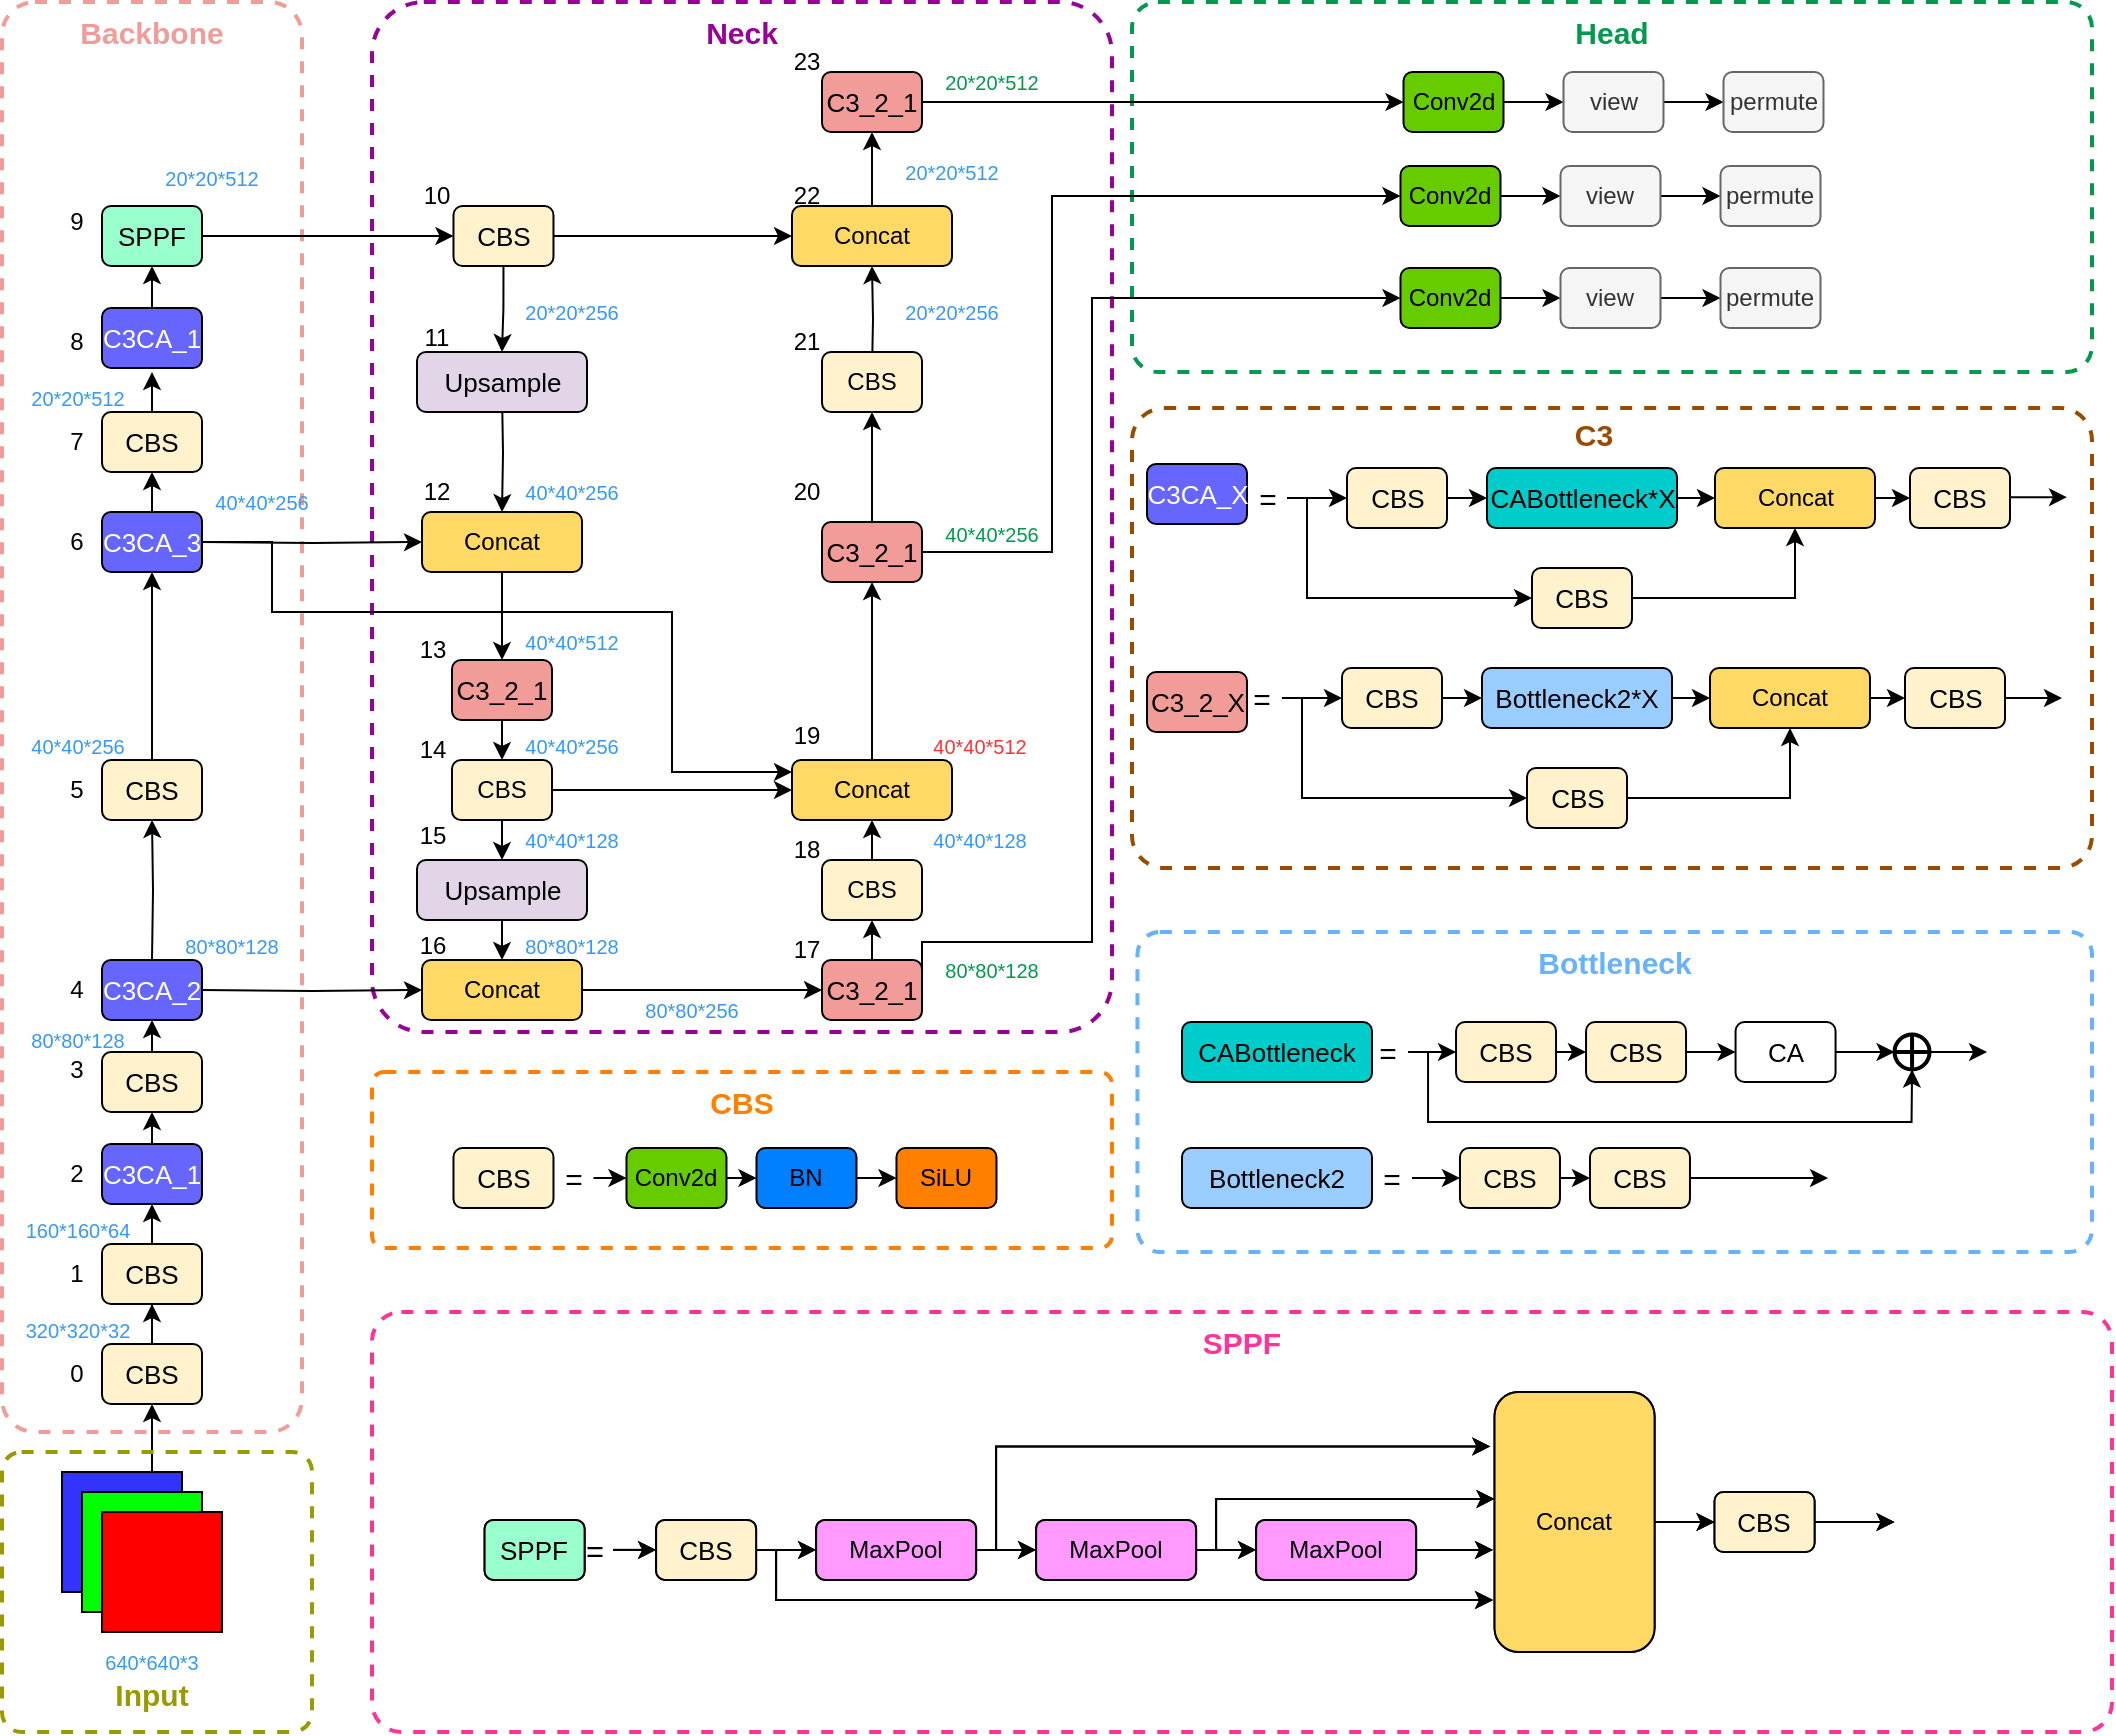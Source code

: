 <mxfile version="20.2.3" type="github">
  <diagram id="Ht1M8jgEwFfnCIfOTk4-" name="Page-1">
    <mxGraphModel dx="2249" dy="761" grid="1" gridSize="10" guides="1" tooltips="1" connect="1" arrows="1" fold="1" page="1" pageScale="1" pageWidth="827" pageHeight="1169" math="0" shadow="0">
      <root>
        <mxCell id="0" />
        <mxCell id="1" parent="0" />
        <mxCell id="IFNf2uhesNQWuGmL52Zz-257" value="" style="rounded=1;whiteSpace=wrap;html=1;shadow=0;dashed=1;fontSize=12;fontColor=#00994D;strokeColor=#66B2FF;strokeWidth=2;fillColor=none;arcSize=7;" parent="1" vertex="1">
          <mxGeometry x="472.73" y="570" width="477.27" height="160" as="geometry" />
        </mxCell>
        <mxCell id="IFNf2uhesNQWuGmL52Zz-282" value="" style="rounded=1;whiteSpace=wrap;html=1;shadow=0;dashed=1;fontSize=12;fontColor=#00994D;strokeColor=#FF3399;strokeWidth=2;fillColor=none;arcSize=7;" parent="1" vertex="1">
          <mxGeometry x="90" y="760" width="870" height="210" as="geometry" />
        </mxCell>
        <mxCell id="IFNf2uhesNQWuGmL52Zz-225" value="" style="rounded=1;whiteSpace=wrap;html=1;shadow=0;dashed=1;fontSize=12;fontColor=#00994D;strokeColor=#994C00;strokeWidth=2;fillColor=none;arcSize=7;" parent="1" vertex="1">
          <mxGeometry x="470" y="308" width="480" height="230" as="geometry" />
        </mxCell>
        <mxCell id="IFNf2uhesNQWuGmL52Zz-185" value="" style="rounded=1;whiteSpace=wrap;html=1;shadow=0;dashed=1;fontSize=12;fontColor=#00994D;strokeColor=#00994D;strokeWidth=2;fillColor=none;arcSize=7;" parent="1" vertex="1">
          <mxGeometry x="470" y="105" width="480" height="185" as="geometry" />
        </mxCell>
        <mxCell id="IFNf2uhesNQWuGmL52Zz-194" value="" style="rounded=1;whiteSpace=wrap;html=1;shadow=0;dashed=1;fontSize=12;fontColor=#00994D;strokeColor=#FF8000;strokeWidth=2;fillColor=none;arcSize=7;" parent="1" vertex="1">
          <mxGeometry x="90" y="640" width="370" height="88" as="geometry" />
        </mxCell>
        <mxCell id="IFNf2uhesNQWuGmL52Zz-183" value="" style="rounded=1;whiteSpace=wrap;html=1;shadow=0;dashed=1;fontSize=12;fontColor=#00994D;strokeColor=#990099;strokeWidth=2;fillColor=none;arcSize=7;" parent="1" vertex="1">
          <mxGeometry x="90" y="105" width="370" height="515" as="geometry" />
        </mxCell>
        <mxCell id="IFNf2uhesNQWuGmL52Zz-66" value="" style="rounded=1;whiteSpace=wrap;html=1;shadow=0;strokeColor=#F19C99;fillColor=none;dashed=1;strokeWidth=2;arcSize=11;" parent="1" vertex="1">
          <mxGeometry x="-95" y="105" width="150" height="715" as="geometry" />
        </mxCell>
        <mxCell id="IFNf2uhesNQWuGmL52Zz-21" value="" style="edgeStyle=orthogonalEdgeStyle;rounded=0;orthogonalLoop=1;jettySize=auto;html=1;fontSize=13;" parent="1" source="IFNf2uhesNQWuGmL52Zz-1" target="IFNf2uhesNQWuGmL52Zz-6" edge="1">
          <mxGeometry relative="1" as="geometry" />
        </mxCell>
        <mxCell id="IFNf2uhesNQWuGmL52Zz-1" value="CBS" style="rounded=1;whiteSpace=wrap;html=1;fillColor=#fff2cc;strokeColor=#000000;fontSize=13;" parent="1" vertex="1">
          <mxGeometry x="-45" y="776" width="50" height="30" as="geometry" />
        </mxCell>
        <mxCell id="IFNf2uhesNQWuGmL52Zz-2" value="" style="whiteSpace=wrap;html=1;aspect=fixed;fillColor=#3333FF;strokeColor=#000000;rounded=0;shadow=0;" parent="1" vertex="1">
          <mxGeometry x="-65" y="840" width="60" height="60" as="geometry" />
        </mxCell>
        <mxCell id="IFNf2uhesNQWuGmL52Zz-3" value="" style="whiteSpace=wrap;html=1;aspect=fixed;fillColor=#00FF00;strokeColor=#000000;rounded=0;" parent="1" vertex="1">
          <mxGeometry x="-55" y="850" width="60" height="60" as="geometry" />
        </mxCell>
        <mxCell id="IFNf2uhesNQWuGmL52Zz-4" value="" style="whiteSpace=wrap;html=1;aspect=fixed;fillColor=#FF0000;strokeColor=#000000;rounded=0;" parent="1" vertex="1">
          <mxGeometry x="-45" y="860" width="60" height="60" as="geometry" />
        </mxCell>
        <mxCell id="IFNf2uhesNQWuGmL52Zz-47" style="edgeStyle=orthogonalEdgeStyle;rounded=0;orthogonalLoop=1;jettySize=auto;html=1;exitX=0.5;exitY=0;exitDx=0;exitDy=0;entryX=0.5;entryY=1;entryDx=0;entryDy=0;fontSize=13;" parent="1" source="IFNf2uhesNQWuGmL52Zz-5" target="IFNf2uhesNQWuGmL52Zz-7" edge="1">
          <mxGeometry relative="1" as="geometry" />
        </mxCell>
        <mxCell id="IFNf2uhesNQWuGmL52Zz-5" value="&lt;font color=&quot;#ffffff&quot;&gt;C3CA_1&lt;/font&gt;" style="rounded=1;whiteSpace=wrap;html=1;fillColor=#6666FF;strokeColor=#000000;fontSize=13;" parent="1" vertex="1">
          <mxGeometry x="-45" y="676" width="50" height="30" as="geometry" />
        </mxCell>
        <mxCell id="IFNf2uhesNQWuGmL52Zz-46" style="edgeStyle=orthogonalEdgeStyle;rounded=0;orthogonalLoop=1;jettySize=auto;html=1;exitX=0.5;exitY=0;exitDx=0;exitDy=0;entryX=0.5;entryY=1;entryDx=0;entryDy=0;fontSize=13;" parent="1" source="IFNf2uhesNQWuGmL52Zz-6" target="IFNf2uhesNQWuGmL52Zz-5" edge="1">
          <mxGeometry relative="1" as="geometry" />
        </mxCell>
        <mxCell id="IFNf2uhesNQWuGmL52Zz-6" value="CBS" style="rounded=1;whiteSpace=wrap;html=1;fillColor=#fff2cc;strokeColor=#000000;fontSize=13;" parent="1" vertex="1">
          <mxGeometry x="-45" y="726" width="50" height="30" as="geometry" />
        </mxCell>
        <mxCell id="IFNf2uhesNQWuGmL52Zz-48" style="edgeStyle=orthogonalEdgeStyle;rounded=0;orthogonalLoop=1;jettySize=auto;html=1;exitX=0.5;exitY=0;exitDx=0;exitDy=0;entryX=0.5;entryY=1;entryDx=0;entryDy=0;fontSize=13;" parent="1" edge="1">
          <mxGeometry relative="1" as="geometry">
            <mxPoint x="-20" y="614" as="targetPoint" />
            <mxPoint x="-20" y="644" as="sourcePoint" />
          </mxGeometry>
        </mxCell>
        <mxCell id="IFNf2uhesNQWuGmL52Zz-7" value="CBS" style="rounded=1;whiteSpace=wrap;html=1;fillColor=#fff2cc;strokeColor=#000000;fontSize=13;" parent="1" vertex="1">
          <mxGeometry x="-45" y="630" width="50" height="30" as="geometry" />
        </mxCell>
        <mxCell id="IFNf2uhesNQWuGmL52Zz-80" style="edgeStyle=orthogonalEdgeStyle;rounded=0;orthogonalLoop=1;jettySize=auto;html=1;exitX=1;exitY=0.5;exitDx=0;exitDy=0;fontSize=13;fontColor=#3399FF;" parent="1" source="IFNf2uhesNQWuGmL52Zz-8" target="IFNf2uhesNQWuGmL52Zz-79" edge="1">
          <mxGeometry relative="1" as="geometry" />
        </mxCell>
        <mxCell id="IFNf2uhesNQWuGmL52Zz-8" value="SPPF" style="rounded=1;whiteSpace=wrap;html=1;fillColor=#99FFCC;strokeColor=#000000;fontSize=13;" parent="1" vertex="1">
          <mxGeometry x="-45" y="207" width="50" height="30" as="geometry" />
        </mxCell>
        <mxCell id="IFNf2uhesNQWuGmL52Zz-142" style="edgeStyle=orthogonalEdgeStyle;rounded=0;orthogonalLoop=1;jettySize=auto;html=1;exitX=1;exitY=0.5;exitDx=0;exitDy=0;fontSize=12;fontColor=#00994D;entryX=0;entryY=0.5;entryDx=0;entryDy=0;" parent="1" source="IFNf2uhesNQWuGmL52Zz-9" target="IFNf2uhesNQWuGmL52Zz-33" edge="1">
          <mxGeometry relative="1" as="geometry">
            <mxPoint x="685.75" y="144.957" as="targetPoint" />
          </mxGeometry>
        </mxCell>
        <mxCell id="IFNf2uhesNQWuGmL52Zz-9" value="Conv2d" style="rounded=1;whiteSpace=wrap;html=1;fillColor=#66CC00;strokeColor=#000000;" parent="1" vertex="1">
          <mxGeometry x="605.75" y="140" width="50" height="30" as="geometry" />
        </mxCell>
        <mxCell id="IFNf2uhesNQWuGmL52Zz-120" style="edgeStyle=orthogonalEdgeStyle;rounded=0;orthogonalLoop=1;jettySize=auto;html=1;exitX=0.5;exitY=0;exitDx=0;exitDy=0;entryX=0.5;entryY=1;entryDx=0;entryDy=0;fontSize=12;fontColor=#3399FF;" parent="1" source="IFNf2uhesNQWuGmL52Zz-10" target="IFNf2uhesNQWuGmL52Zz-109" edge="1">
          <mxGeometry relative="1" as="geometry" />
        </mxCell>
        <mxCell id="IFNf2uhesNQWuGmL52Zz-10" value="CBS" style="rounded=1;whiteSpace=wrap;html=1;fillColor=#fff2cc;strokeColor=#000000;" parent="1" vertex="1">
          <mxGeometry x="315" y="534" width="50" height="30" as="geometry" />
        </mxCell>
        <mxCell id="IFNf2uhesNQWuGmL52Zz-123" style="edgeStyle=orthogonalEdgeStyle;rounded=0;orthogonalLoop=1;jettySize=auto;html=1;exitX=0.5;exitY=0;exitDx=0;exitDy=0;entryX=0.5;entryY=1;entryDx=0;entryDy=0;fontSize=12;fontColor=#3399FF;" parent="1" target="IFNf2uhesNQWuGmL52Zz-107" edge="1">
          <mxGeometry relative="1" as="geometry">
            <mxPoint x="340" y="290" as="sourcePoint" />
          </mxGeometry>
        </mxCell>
        <mxCell id="IFNf2uhesNQWuGmL52Zz-11" value="CBS" style="rounded=1;whiteSpace=wrap;html=1;fillColor=#fff2cc;strokeColor=#000000;" parent="1" vertex="1">
          <mxGeometry x="315" y="280" width="50" height="30" as="geometry" />
        </mxCell>
        <mxCell id="IFNf2uhesNQWuGmL52Zz-96" style="edgeStyle=orthogonalEdgeStyle;rounded=0;orthogonalLoop=1;jettySize=auto;html=1;exitX=0.5;exitY=1;exitDx=0;exitDy=0;entryX=0.5;entryY=0;entryDx=0;entryDy=0;fontSize=13;fontColor=#3399FF;" parent="1" source="IFNf2uhesNQWuGmL52Zz-12" target="IFNf2uhesNQWuGmL52Zz-83" edge="1">
          <mxGeometry relative="1" as="geometry" />
        </mxCell>
        <mxCell id="HLplRHQwI1kbwizsAA59-13" style="edgeStyle=orthogonalEdgeStyle;rounded=0;orthogonalLoop=1;jettySize=auto;html=1;exitX=1;exitY=0.5;exitDx=0;exitDy=0;entryX=0;entryY=0.5;entryDx=0;entryDy=0;fontSize=15;fontColor=#FFFFFF;" edge="1" parent="1" source="IFNf2uhesNQWuGmL52Zz-12" target="IFNf2uhesNQWuGmL52Zz-109">
          <mxGeometry relative="1" as="geometry">
            <Array as="points" />
          </mxGeometry>
        </mxCell>
        <mxCell id="IFNf2uhesNQWuGmL52Zz-12" value="CBS" style="rounded=1;whiteSpace=wrap;html=1;fillColor=#fff2cc;strokeColor=#000000;" parent="1" vertex="1">
          <mxGeometry x="130" y="484" width="50" height="30" as="geometry" />
        </mxCell>
        <mxCell id="IFNf2uhesNQWuGmL52Zz-91" style="edgeStyle=orthogonalEdgeStyle;rounded=0;orthogonalLoop=1;jettySize=auto;html=1;exitX=0.5;exitY=1;exitDx=0;exitDy=0;entryX=0.5;entryY=0;entryDx=0;entryDy=0;fontSize=13;fontColor=#3399FF;" parent="1" source="IFNf2uhesNQWuGmL52Zz-13" target="IFNf2uhesNQWuGmL52Zz-82" edge="1">
          <mxGeometry relative="1" as="geometry">
            <mxPoint x="155" y="414" as="sourcePoint" />
          </mxGeometry>
        </mxCell>
        <mxCell id="IFNf2uhesNQWuGmL52Zz-13" value="Concat" style="rounded=1;whiteSpace=wrap;html=1;fillColor=#FFD966;strokeColor=#000000;" parent="1" vertex="1">
          <mxGeometry x="115" y="360" width="80" height="30" as="geometry" />
        </mxCell>
        <mxCell id="IFNf2uhesNQWuGmL52Zz-52" style="edgeStyle=orthogonalEdgeStyle;rounded=0;orthogonalLoop=1;jettySize=auto;html=1;exitX=0.5;exitY=0;exitDx=0;exitDy=0;entryX=0.5;entryY=1;entryDx=0;entryDy=0;fontSize=13;" parent="1" source="IFNf2uhesNQWuGmL52Zz-14" edge="1">
          <mxGeometry relative="1" as="geometry">
            <mxPoint x="-20.0" y="290" as="targetPoint" />
          </mxGeometry>
        </mxCell>
        <mxCell id="IFNf2uhesNQWuGmL52Zz-14" value="CBS" style="rounded=1;whiteSpace=wrap;html=1;fillColor=#fff2cc;strokeColor=#000000;fontSize=13;" parent="1" vertex="1">
          <mxGeometry x="-45" y="310" width="50" height="30" as="geometry" />
        </mxCell>
        <mxCell id="IFNf2uhesNQWuGmL52Zz-50" style="edgeStyle=orthogonalEdgeStyle;rounded=0;orthogonalLoop=1;jettySize=auto;html=1;exitX=0.5;exitY=0;exitDx=0;exitDy=0;entryX=0.5;entryY=1;entryDx=0;entryDy=0;fontSize=13;" parent="1" source="IFNf2uhesNQWuGmL52Zz-15" edge="1" target="IFNf2uhesNQWuGmL52Zz-288">
          <mxGeometry relative="1" as="geometry">
            <mxPoint x="-20.0" y="414" as="targetPoint" />
          </mxGeometry>
        </mxCell>
        <mxCell id="IFNf2uhesNQWuGmL52Zz-15" value="CBS" style="rounded=1;whiteSpace=wrap;html=1;fillColor=#fff2cc;strokeColor=#000000;fontSize=13;" parent="1" vertex="1">
          <mxGeometry x="-45" y="484" width="50" height="30" as="geometry" />
        </mxCell>
        <mxCell id="IFNf2uhesNQWuGmL52Zz-49" style="edgeStyle=orthogonalEdgeStyle;rounded=0;orthogonalLoop=1;jettySize=auto;html=1;exitX=0.5;exitY=0;exitDx=0;exitDy=0;entryX=0.5;entryY=1;entryDx=0;entryDy=0;fontSize=13;" parent="1" target="IFNf2uhesNQWuGmL52Zz-15" edge="1">
          <mxGeometry relative="1" as="geometry">
            <mxPoint x="-20" y="584" as="sourcePoint" />
          </mxGeometry>
        </mxCell>
        <mxCell id="IFNf2uhesNQWuGmL52Zz-86" style="edgeStyle=orthogonalEdgeStyle;rounded=0;orthogonalLoop=1;jettySize=auto;html=1;exitX=1;exitY=0.5;exitDx=0;exitDy=0;entryX=0;entryY=0.5;entryDx=0;entryDy=0;fontSize=13;fontColor=#3399FF;" parent="1" target="IFNf2uhesNQWuGmL52Zz-84" edge="1">
          <mxGeometry relative="1" as="geometry">
            <mxPoint x="5" y="599" as="sourcePoint" />
          </mxGeometry>
        </mxCell>
        <mxCell id="IFNf2uhesNQWuGmL52Zz-51" style="edgeStyle=orthogonalEdgeStyle;rounded=0;orthogonalLoop=1;jettySize=auto;html=1;exitX=0.5;exitY=0;exitDx=0;exitDy=0;entryX=0.5;entryY=1;entryDx=0;entryDy=0;fontSize=13;" parent="1" target="IFNf2uhesNQWuGmL52Zz-14" edge="1">
          <mxGeometry relative="1" as="geometry">
            <mxPoint x="-20.0" y="360" as="sourcePoint" />
          </mxGeometry>
        </mxCell>
        <mxCell id="IFNf2uhesNQWuGmL52Zz-85" style="edgeStyle=orthogonalEdgeStyle;rounded=0;orthogonalLoop=1;jettySize=auto;html=1;exitX=1;exitY=0.5;exitDx=0;exitDy=0;entryX=0;entryY=0.5;entryDx=0;entryDy=0;fontSize=13;fontColor=#3399FF;" parent="1" target="IFNf2uhesNQWuGmL52Zz-13" edge="1">
          <mxGeometry relative="1" as="geometry">
            <mxPoint x="5.0" y="375" as="sourcePoint" />
          </mxGeometry>
        </mxCell>
        <mxCell id="IFNf2uhesNQWuGmL52Zz-63" style="edgeStyle=orthogonalEdgeStyle;rounded=0;orthogonalLoop=1;jettySize=auto;html=1;exitX=0.5;exitY=0;exitDx=0;exitDy=0;entryX=0.5;entryY=1;entryDx=0;entryDy=0;fontSize=13;" parent="1" target="IFNf2uhesNQWuGmL52Zz-8" edge="1">
          <mxGeometry relative="1" as="geometry">
            <mxPoint x="-20.0" y="260" as="sourcePoint" />
          </mxGeometry>
        </mxCell>
        <mxCell id="IFNf2uhesNQWuGmL52Zz-150" style="edgeStyle=orthogonalEdgeStyle;rounded=0;orthogonalLoop=1;jettySize=auto;html=1;exitX=1;exitY=0.5;exitDx=0;exitDy=0;entryX=0;entryY=0.5;entryDx=0;entryDy=0;fontSize=12;fontColor=#00994D;" parent="1" source="IFNf2uhesNQWuGmL52Zz-33" target="IFNf2uhesNQWuGmL52Zz-147" edge="1">
          <mxGeometry relative="1" as="geometry" />
        </mxCell>
        <mxCell id="IFNf2uhesNQWuGmL52Zz-33" value="view" style="rounded=1;whiteSpace=wrap;html=1;fillColor=#f5f5f5;strokeColor=#666666;fontColor=#333333;" parent="1" vertex="1">
          <mxGeometry x="685.75" y="140" width="50" height="30" as="geometry" />
        </mxCell>
        <mxCell id="IFNf2uhesNQWuGmL52Zz-36" value="" style="whiteSpace=wrap;html=1;aspect=fixed;fillColor=#3333FF;strokeColor=#000000;rounded=0;shadow=0;" parent="1" vertex="1">
          <mxGeometry x="-65" y="840" width="60" height="60" as="geometry" />
        </mxCell>
        <mxCell id="IFNf2uhesNQWuGmL52Zz-37" value="" style="whiteSpace=wrap;html=1;aspect=fixed;fillColor=#00FF00;strokeColor=#000000;rounded=0;" parent="1" vertex="1">
          <mxGeometry x="-55" y="850" width="60" height="60" as="geometry" />
        </mxCell>
        <mxCell id="IFNf2uhesNQWuGmL52Zz-38" value="" style="whiteSpace=wrap;html=1;aspect=fixed;fillColor=#FF0000;strokeColor=#000000;rounded=0;" parent="1" vertex="1">
          <mxGeometry x="-45" y="860" width="60" height="60" as="geometry" />
        </mxCell>
        <mxCell id="IFNf2uhesNQWuGmL52Zz-43" value="" style="endArrow=classic;html=1;rounded=0;exitX=0.75;exitY=0;exitDx=0;exitDy=0;entryX=0.5;entryY=1;entryDx=0;entryDy=0;fontSize=13;" parent="1" source="IFNf2uhesNQWuGmL52Zz-36" target="IFNf2uhesNQWuGmL52Zz-1" edge="1">
          <mxGeometry width="50" height="50" relative="1" as="geometry">
            <mxPoint x="620" y="380" as="sourcePoint" />
            <mxPoint x="670" y="330" as="targetPoint" />
          </mxGeometry>
        </mxCell>
        <mxCell id="IFNf2uhesNQWuGmL52Zz-53" value="0" style="text;html=1;strokeColor=none;fillColor=none;align=center;verticalAlign=middle;whiteSpace=wrap;rounded=0;shadow=0;fontSize=12;" parent="1" vertex="1">
          <mxGeometry x="-65" y="776" width="15" height="30" as="geometry" />
        </mxCell>
        <mxCell id="IFNf2uhesNQWuGmL52Zz-54" value="5" style="text;html=1;strokeColor=none;fillColor=none;align=center;verticalAlign=middle;whiteSpace=wrap;rounded=0;shadow=0;fontSize=12;" parent="1" vertex="1">
          <mxGeometry x="-65" y="484" width="15" height="30" as="geometry" />
        </mxCell>
        <mxCell id="IFNf2uhesNQWuGmL52Zz-55" value="4" style="text;html=1;strokeColor=none;fillColor=none;align=center;verticalAlign=middle;whiteSpace=wrap;rounded=0;shadow=0;fontSize=12;" parent="1" vertex="1">
          <mxGeometry x="-65" y="584" width="15" height="30" as="geometry" />
        </mxCell>
        <mxCell id="IFNf2uhesNQWuGmL52Zz-56" value="3" style="text;html=1;strokeColor=none;fillColor=none;align=center;verticalAlign=middle;whiteSpace=wrap;rounded=0;shadow=0;fontSize=12;" parent="1" vertex="1">
          <mxGeometry x="-65" y="624" width="15" height="30" as="geometry" />
        </mxCell>
        <mxCell id="IFNf2uhesNQWuGmL52Zz-57" value="2" style="text;html=1;strokeColor=none;fillColor=none;align=center;verticalAlign=middle;whiteSpace=wrap;rounded=0;shadow=0;fontSize=12;" parent="1" vertex="1">
          <mxGeometry x="-65" y="676" width="15" height="30" as="geometry" />
        </mxCell>
        <mxCell id="IFNf2uhesNQWuGmL52Zz-58" value="1" style="text;html=1;strokeColor=none;fillColor=none;align=center;verticalAlign=middle;whiteSpace=wrap;rounded=0;shadow=0;fontSize=12;" parent="1" vertex="1">
          <mxGeometry x="-65" y="726" width="15" height="30" as="geometry" />
        </mxCell>
        <mxCell id="IFNf2uhesNQWuGmL52Zz-59" value="9" style="text;html=1;strokeColor=none;fillColor=none;align=center;verticalAlign=middle;whiteSpace=wrap;rounded=0;shadow=0;fontSize=12;" parent="1" vertex="1">
          <mxGeometry x="-65" y="200" width="15" height="30" as="geometry" />
        </mxCell>
        <mxCell id="IFNf2uhesNQWuGmL52Zz-60" value="8" style="text;html=1;strokeColor=none;fillColor=none;align=center;verticalAlign=middle;whiteSpace=wrap;rounded=0;shadow=0;fontSize=12;" parent="1" vertex="1">
          <mxGeometry x="-65" y="260" width="15" height="30" as="geometry" />
        </mxCell>
        <mxCell id="IFNf2uhesNQWuGmL52Zz-61" value="7" style="text;html=1;strokeColor=none;fillColor=none;align=center;verticalAlign=middle;whiteSpace=wrap;rounded=0;shadow=0;fontSize=12;" parent="1" vertex="1">
          <mxGeometry x="-65" y="310" width="15" height="30" as="geometry" />
        </mxCell>
        <mxCell id="IFNf2uhesNQWuGmL52Zz-62" value="6" style="text;html=1;strokeColor=none;fillColor=none;align=center;verticalAlign=middle;whiteSpace=wrap;rounded=0;shadow=0;fontSize=12;" parent="1" vertex="1">
          <mxGeometry x="-65" y="360" width="15" height="30" as="geometry" />
        </mxCell>
        <mxCell id="IFNf2uhesNQWuGmL52Zz-67" value="&lt;font size=&quot;1&quot; color=&quot;#f19c99&quot;&gt;&lt;b style=&quot;font-size: 15px;&quot;&gt;Backbone&lt;/b&gt;&lt;/font&gt;" style="text;html=1;strokeColor=none;fillColor=none;align=center;verticalAlign=middle;whiteSpace=wrap;rounded=0;shadow=0;dashed=1;" parent="1" vertex="1">
          <mxGeometry x="-60" y="105" width="80" height="30" as="geometry" />
        </mxCell>
        <mxCell id="IFNf2uhesNQWuGmL52Zz-68" value="&lt;font color=&quot;#3399ff&quot; style=&quot;font-size: 10px;&quot;&gt;20*20*256&lt;/font&gt;" style="text;html=1;strokeColor=none;fillColor=none;align=center;verticalAlign=middle;whiteSpace=wrap;rounded=0;shadow=0;dashed=1;fontColor=#F19C99;" parent="1" vertex="1">
          <mxGeometry x="160" y="245" width="60" height="30" as="geometry" />
        </mxCell>
        <mxCell id="IFNf2uhesNQWuGmL52Zz-69" value="&lt;font color=&quot;#3399ff&quot; style=&quot;font-size: 10px;&quot;&gt;40*40*128&lt;/font&gt;" style="text;html=1;strokeColor=none;fillColor=none;align=center;verticalAlign=middle;whiteSpace=wrap;rounded=0;shadow=0;dashed=1;fontColor=#F19C99;" parent="1" vertex="1">
          <mxGeometry x="160" y="509" width="60" height="30" as="geometry" />
        </mxCell>
        <mxCell id="IFNf2uhesNQWuGmL52Zz-70" value="&lt;font color=&quot;#3399ff&quot; style=&quot;font-size: 10px;&quot;&gt;40*40*256&lt;/font&gt;" style="text;html=1;strokeColor=none;fillColor=none;align=center;verticalAlign=middle;whiteSpace=wrap;rounded=0;shadow=0;dashed=1;fontColor=#F19C99;" parent="1" vertex="1">
          <mxGeometry x="160" y="467" width="60" height="20" as="geometry" />
        </mxCell>
        <mxCell id="IFNf2uhesNQWuGmL52Zz-71" value="&lt;font color=&quot;#3399ff&quot; style=&quot;font-size: 10px;&quot;&gt;640*640*3&lt;/font&gt;" style="text;html=1;strokeColor=none;fillColor=none;align=center;verticalAlign=middle;whiteSpace=wrap;rounded=0;shadow=0;dashed=1;fontColor=#F19C99;" parent="1" vertex="1">
          <mxGeometry x="-50" y="920" width="60" height="30" as="geometry" />
        </mxCell>
        <mxCell id="IFNf2uhesNQWuGmL52Zz-72" value="&lt;font color=&quot;#3399ff&quot; style=&quot;font-size: 10px;&quot;&gt;40*40*256&lt;/font&gt;" style="text;html=1;strokeColor=none;fillColor=none;align=center;verticalAlign=middle;whiteSpace=wrap;rounded=0;shadow=0;dashed=1;fontColor=#F19C99;" parent="1" vertex="1">
          <mxGeometry x="-87.5" y="462" width="60" height="30" as="geometry" />
        </mxCell>
        <mxCell id="IFNf2uhesNQWuGmL52Zz-73" value="&lt;font color=&quot;#3399ff&quot; style=&quot;font-size: 10px;&quot;&gt;20*20*512&lt;/font&gt;" style="text;html=1;strokeColor=none;fillColor=none;align=center;verticalAlign=middle;whiteSpace=wrap;rounded=0;shadow=0;dashed=1;fontColor=#F19C99;" parent="1" vertex="1">
          <mxGeometry x="-87.5" y="288" width="60" height="30" as="geometry" />
        </mxCell>
        <mxCell id="IFNf2uhesNQWuGmL52Zz-74" value="&lt;font color=&quot;#3399ff&quot; style=&quot;font-size: 10px;&quot;&gt;40*40*512&lt;/font&gt;" style="text;html=1;strokeColor=none;fillColor=none;align=center;verticalAlign=middle;whiteSpace=wrap;rounded=0;shadow=0;dashed=1;fontColor=#F19C99;" parent="1" vertex="1">
          <mxGeometry x="160" y="410" width="60" height="30" as="geometry" />
        </mxCell>
        <mxCell id="IFNf2uhesNQWuGmL52Zz-75" value="&lt;font color=&quot;#3399ff&quot; style=&quot;font-size: 10px;&quot;&gt;20*20*512&lt;/font&gt;" style="text;html=1;strokeColor=none;fillColor=none;align=center;verticalAlign=middle;whiteSpace=wrap;rounded=0;shadow=0;dashed=1;fontColor=#F19C99;" parent="1" vertex="1">
          <mxGeometry x="-20" y="178" width="60" height="30" as="geometry" />
        </mxCell>
        <mxCell id="IFNf2uhesNQWuGmL52Zz-76" value="&lt;font color=&quot;#3399ff&quot; style=&quot;font-size: 10px;&quot;&gt;320*320*32&lt;/font&gt;" style="text;html=1;strokeColor=none;fillColor=none;align=center;verticalAlign=middle;whiteSpace=wrap;rounded=0;shadow=0;dashed=1;fontColor=#F19C99;" parent="1" vertex="1">
          <mxGeometry x="-87.5" y="754" width="60" height="30" as="geometry" />
        </mxCell>
        <mxCell id="IFNf2uhesNQWuGmL52Zz-77" value="&lt;font color=&quot;#3399ff&quot; style=&quot;font-size: 10px;&quot;&gt;160*160*64&lt;/font&gt;" style="text;html=1;strokeColor=none;fillColor=none;align=center;verticalAlign=middle;whiteSpace=wrap;rounded=0;shadow=0;dashed=1;fontColor=#F19C99;" parent="1" vertex="1">
          <mxGeometry x="-87.5" y="704" width="60" height="30" as="geometry" />
        </mxCell>
        <mxCell id="IFNf2uhesNQWuGmL52Zz-78" value="&lt;font color=&quot;#3399ff&quot; style=&quot;font-size: 10px;&quot;&gt;80*80*128&lt;/font&gt;" style="text;html=1;strokeColor=none;fillColor=none;align=center;verticalAlign=middle;whiteSpace=wrap;rounded=0;shadow=0;dashed=1;fontColor=#F19C99;" parent="1" vertex="1">
          <mxGeometry x="-87.5" y="608.75" width="60" height="30" as="geometry" />
        </mxCell>
        <mxCell id="IFNf2uhesNQWuGmL52Zz-89" style="edgeStyle=orthogonalEdgeStyle;rounded=0;orthogonalLoop=1;jettySize=auto;html=1;exitX=0.5;exitY=1;exitDx=0;exitDy=0;entryX=0.5;entryY=0;entryDx=0;entryDy=0;fontSize=13;fontColor=#3399FF;" parent="1" source="IFNf2uhesNQWuGmL52Zz-79" edge="1" target="IFNf2uhesNQWuGmL52Zz-95">
          <mxGeometry relative="1" as="geometry">
            <mxPoint x="155" y="290" as="targetPoint" />
          </mxGeometry>
        </mxCell>
        <mxCell id="IFNf2uhesNQWuGmL52Zz-132" style="edgeStyle=orthogonalEdgeStyle;rounded=0;orthogonalLoop=1;jettySize=auto;html=1;exitX=1;exitY=0.5;exitDx=0;exitDy=0;entryX=0;entryY=0.5;entryDx=0;entryDy=0;fontSize=12;fontColor=#00994D;" parent="1" source="IFNf2uhesNQWuGmL52Zz-79" target="IFNf2uhesNQWuGmL52Zz-107" edge="1">
          <mxGeometry relative="1" as="geometry" />
        </mxCell>
        <mxCell id="IFNf2uhesNQWuGmL52Zz-79" value="CBS" style="rounded=1;whiteSpace=wrap;html=1;fillColor=#fff2cc;strokeColor=#000000;fontSize=13;" parent="1" vertex="1">
          <mxGeometry x="130.74" y="207" width="50" height="30" as="geometry" />
        </mxCell>
        <mxCell id="IFNf2uhesNQWuGmL52Zz-90" style="edgeStyle=orthogonalEdgeStyle;rounded=0;orthogonalLoop=1;jettySize=auto;html=1;exitX=0.5;exitY=1;exitDx=0;exitDy=0;entryX=0.5;entryY=0;entryDx=0;entryDy=0;fontSize=13;fontColor=#3399FF;" parent="1" target="IFNf2uhesNQWuGmL52Zz-13" edge="1">
          <mxGeometry relative="1" as="geometry">
            <mxPoint x="155" y="300.0" as="sourcePoint" />
          </mxGeometry>
        </mxCell>
        <mxCell id="IFNf2uhesNQWuGmL52Zz-92" style="edgeStyle=orthogonalEdgeStyle;rounded=0;orthogonalLoop=1;jettySize=auto;html=1;exitX=0.5;exitY=1;exitDx=0;exitDy=0;entryX=0.5;entryY=0;entryDx=0;entryDy=0;fontSize=13;fontColor=#3399FF;" parent="1" source="IFNf2uhesNQWuGmL52Zz-82" target="IFNf2uhesNQWuGmL52Zz-12" edge="1">
          <mxGeometry relative="1" as="geometry" />
        </mxCell>
        <mxCell id="IFNf2uhesNQWuGmL52Zz-82" value="C3_2_1" style="rounded=1;whiteSpace=wrap;html=1;fillColor=#F19C99;strokeColor=#000000;fontSize=13;" parent="1" vertex="1">
          <mxGeometry x="130" y="434" width="50" height="30" as="geometry" />
        </mxCell>
        <mxCell id="IFNf2uhesNQWuGmL52Zz-94" style="edgeStyle=orthogonalEdgeStyle;rounded=0;orthogonalLoop=1;jettySize=auto;html=1;exitX=0.5;exitY=1;exitDx=0;exitDy=0;entryX=0.5;entryY=0;entryDx=0;entryDy=0;fontSize=13;fontColor=#3399FF;" parent="1" source="IFNf2uhesNQWuGmL52Zz-83" target="IFNf2uhesNQWuGmL52Zz-84" edge="1">
          <mxGeometry relative="1" as="geometry" />
        </mxCell>
        <mxCell id="IFNf2uhesNQWuGmL52Zz-83" value="Upsample" style="rounded=1;whiteSpace=wrap;html=1;fillColor=#e1d5e7;strokeColor=#000000;fontSize=13;" parent="1" vertex="1">
          <mxGeometry x="112.5" y="534" width="85" height="30" as="geometry" />
        </mxCell>
        <mxCell id="IFNf2uhesNQWuGmL52Zz-118" style="edgeStyle=orthogonalEdgeStyle;rounded=0;orthogonalLoop=1;jettySize=auto;html=1;exitX=1;exitY=0.5;exitDx=0;exitDy=0;entryX=0;entryY=0.5;entryDx=0;entryDy=0;fontSize=12;fontColor=#3399FF;" parent="1" source="IFNf2uhesNQWuGmL52Zz-84" target="IFNf2uhesNQWuGmL52Zz-110" edge="1">
          <mxGeometry relative="1" as="geometry" />
        </mxCell>
        <mxCell id="IFNf2uhesNQWuGmL52Zz-84" value="Concat" style="rounded=1;whiteSpace=wrap;html=1;fillColor=#FFD966;strokeColor=#000000;" parent="1" vertex="1">
          <mxGeometry x="115" y="584" width="80" height="30" as="geometry" />
        </mxCell>
        <mxCell id="IFNf2uhesNQWuGmL52Zz-95" value="Upsample" style="rounded=1;whiteSpace=wrap;html=1;fillColor=#e1d5e7;strokeColor=#000000;fontSize=13;" parent="1" vertex="1">
          <mxGeometry x="112.5" y="280" width="85" height="30" as="geometry" />
        </mxCell>
        <mxCell id="IFNf2uhesNQWuGmL52Zz-97" value="10" style="text;html=1;strokeColor=none;fillColor=none;align=center;verticalAlign=middle;whiteSpace=wrap;rounded=0;shadow=0;fontSize=12;" parent="1" vertex="1">
          <mxGeometry x="115" y="187" width="15" height="30" as="geometry" />
        </mxCell>
        <mxCell id="IFNf2uhesNQWuGmL52Zz-99" value="12" style="text;html=1;strokeColor=none;fillColor=none;align=center;verticalAlign=middle;whiteSpace=wrap;rounded=0;shadow=0;fontSize=12;" parent="1" vertex="1">
          <mxGeometry x="115" y="335" width="15" height="30" as="geometry" />
        </mxCell>
        <mxCell id="IFNf2uhesNQWuGmL52Zz-100" value="15" style="text;html=1;strokeColor=none;fillColor=none;align=center;verticalAlign=middle;whiteSpace=wrap;rounded=0;shadow=0;fontSize=12;" parent="1" vertex="1">
          <mxGeometry x="112.5" y="507" width="15" height="30" as="geometry" />
        </mxCell>
        <mxCell id="IFNf2uhesNQWuGmL52Zz-101" value="14" style="text;html=1;strokeColor=none;fillColor=none;align=center;verticalAlign=middle;whiteSpace=wrap;rounded=0;shadow=0;fontSize=12;" parent="1" vertex="1">
          <mxGeometry x="112.5" y="464" width="15" height="30" as="geometry" />
        </mxCell>
        <mxCell id="IFNf2uhesNQWuGmL52Zz-102" value="13" style="text;html=1;strokeColor=none;fillColor=none;align=center;verticalAlign=middle;whiteSpace=wrap;rounded=0;shadow=0;fontSize=12;" parent="1" vertex="1">
          <mxGeometry x="112.5" y="414" width="15" height="30" as="geometry" />
        </mxCell>
        <mxCell id="IFNf2uhesNQWuGmL52Zz-103" value="11" style="text;html=1;strokeColor=none;fillColor=none;align=center;verticalAlign=middle;whiteSpace=wrap;rounded=0;shadow=0;fontSize=12;" parent="1" vertex="1">
          <mxGeometry x="115" y="258" width="15" height="30" as="geometry" />
        </mxCell>
        <mxCell id="IFNf2uhesNQWuGmL52Zz-104" value="16" style="text;html=1;strokeColor=none;fillColor=none;align=center;verticalAlign=middle;whiteSpace=wrap;rounded=0;shadow=0;fontSize=12;" parent="1" vertex="1">
          <mxGeometry x="112.5" y="562" width="15" height="30" as="geometry" />
        </mxCell>
        <mxCell id="IFNf2uhesNQWuGmL52Zz-105" value="&lt;font color=&quot;#3399ff&quot; style=&quot;font-size: 10px;&quot;&gt;40*40*256&lt;/font&gt;" style="text;html=1;strokeColor=none;fillColor=none;align=center;verticalAlign=middle;whiteSpace=wrap;rounded=0;shadow=0;dashed=1;fontColor=#F19C99;" parent="1" vertex="1">
          <mxGeometry x="160" y="335" width="60" height="30" as="geometry" />
        </mxCell>
        <mxCell id="IFNf2uhesNQWuGmL52Zz-106" value="&lt;font color=&quot;#3399ff&quot; style=&quot;font-size: 10px;&quot;&gt;80*80*128&lt;/font&gt;" style="text;html=1;strokeColor=none;fillColor=none;align=center;verticalAlign=middle;whiteSpace=wrap;rounded=0;shadow=0;dashed=1;fontColor=#F19C99;" parent="1" vertex="1">
          <mxGeometry x="160" y="562" width="60" height="30" as="geometry" />
        </mxCell>
        <mxCell id="IFNf2uhesNQWuGmL52Zz-134" style="edgeStyle=orthogonalEdgeStyle;rounded=0;orthogonalLoop=1;jettySize=auto;html=1;exitX=0.5;exitY=0;exitDx=0;exitDy=0;entryX=0.5;entryY=1;entryDx=0;entryDy=0;fontSize=12;fontColor=#00994D;" parent="1" source="IFNf2uhesNQWuGmL52Zz-107" target="IFNf2uhesNQWuGmL52Zz-133" edge="1">
          <mxGeometry relative="1" as="geometry" />
        </mxCell>
        <mxCell id="IFNf2uhesNQWuGmL52Zz-107" value="Concat" style="rounded=1;whiteSpace=wrap;html=1;fillColor=#FFD966;strokeColor=#000000;" parent="1" vertex="1">
          <mxGeometry x="300" y="207" width="80" height="30" as="geometry" />
        </mxCell>
        <mxCell id="IFNf2uhesNQWuGmL52Zz-122" style="edgeStyle=orthogonalEdgeStyle;rounded=0;orthogonalLoop=1;jettySize=auto;html=1;exitX=0.5;exitY=0;exitDx=0;exitDy=0;entryX=0.5;entryY=1;entryDx=0;entryDy=0;fontSize=12;fontColor=#3399FF;" parent="1" source="IFNf2uhesNQWuGmL52Zz-108" target="IFNf2uhesNQWuGmL52Zz-11" edge="1">
          <mxGeometry relative="1" as="geometry" />
        </mxCell>
        <mxCell id="IFNf2uhesNQWuGmL52Zz-140" style="edgeStyle=orthogonalEdgeStyle;rounded=0;orthogonalLoop=1;jettySize=auto;html=1;exitX=1;exitY=0.5;exitDx=0;exitDy=0;entryX=0;entryY=0.5;entryDx=0;entryDy=0;fontSize=12;fontColor=#00994D;" parent="1" source="IFNf2uhesNQWuGmL52Zz-108" target="IFNf2uhesNQWuGmL52Zz-137" edge="1">
          <mxGeometry relative="1" as="geometry">
            <Array as="points">
              <mxPoint x="430" y="380" />
              <mxPoint x="430" y="202" />
            </Array>
          </mxGeometry>
        </mxCell>
        <mxCell id="IFNf2uhesNQWuGmL52Zz-108" value="C3_2_1" style="rounded=1;whiteSpace=wrap;html=1;fillColor=#F19C99;strokeColor=#000000;fontSize=13;" parent="1" vertex="1">
          <mxGeometry x="315" y="365" width="50" height="30" as="geometry" />
        </mxCell>
        <mxCell id="IFNf2uhesNQWuGmL52Zz-121" style="edgeStyle=orthogonalEdgeStyle;rounded=0;orthogonalLoop=1;jettySize=auto;html=1;exitX=0.5;exitY=0;exitDx=0;exitDy=0;entryX=0.5;entryY=1;entryDx=0;entryDy=0;fontSize=12;fontColor=#3399FF;" parent="1" source="IFNf2uhesNQWuGmL52Zz-109" target="IFNf2uhesNQWuGmL52Zz-108" edge="1">
          <mxGeometry relative="1" as="geometry">
            <mxPoint x="340" y="419" as="targetPoint" />
          </mxGeometry>
        </mxCell>
        <mxCell id="IFNf2uhesNQWuGmL52Zz-109" value="Concat" style="rounded=1;whiteSpace=wrap;html=1;fillColor=#FFD966;strokeColor=#000000;" parent="1" vertex="1">
          <mxGeometry x="300" y="484" width="80" height="30" as="geometry" />
        </mxCell>
        <mxCell id="IFNf2uhesNQWuGmL52Zz-119" style="edgeStyle=orthogonalEdgeStyle;rounded=0;orthogonalLoop=1;jettySize=auto;html=1;exitX=0.5;exitY=0;exitDx=0;exitDy=0;entryX=0.5;entryY=1;entryDx=0;entryDy=0;fontSize=12;fontColor=#3399FF;" parent="1" source="IFNf2uhesNQWuGmL52Zz-110" target="IFNf2uhesNQWuGmL52Zz-10" edge="1">
          <mxGeometry relative="1" as="geometry" />
        </mxCell>
        <mxCell id="IFNf2uhesNQWuGmL52Zz-139" style="edgeStyle=orthogonalEdgeStyle;rounded=0;orthogonalLoop=1;jettySize=auto;html=1;exitX=1;exitY=0.5;exitDx=0;exitDy=0;entryX=0;entryY=0.5;entryDx=0;entryDy=0;fontSize=12;fontColor=#00994D;" parent="1" source="IFNf2uhesNQWuGmL52Zz-110" target="IFNf2uhesNQWuGmL52Zz-138" edge="1">
          <mxGeometry relative="1" as="geometry">
            <Array as="points">
              <mxPoint x="450" y="575" />
              <mxPoint x="450" y="253" />
            </Array>
          </mxGeometry>
        </mxCell>
        <mxCell id="IFNf2uhesNQWuGmL52Zz-110" value="C3_2_1" style="rounded=1;whiteSpace=wrap;html=1;fillColor=#F19C99;strokeColor=#000000;fontSize=13;" parent="1" vertex="1">
          <mxGeometry x="315" y="584" width="50" height="30" as="geometry" />
        </mxCell>
        <mxCell id="IFNf2uhesNQWuGmL52Zz-111" value="22" style="text;html=1;strokeColor=none;fillColor=none;align=center;verticalAlign=middle;whiteSpace=wrap;rounded=0;shadow=0;fontSize=12;" parent="1" vertex="1">
          <mxGeometry x="300" y="187" width="15" height="30" as="geometry" />
        </mxCell>
        <mxCell id="IFNf2uhesNQWuGmL52Zz-112" value="21" style="text;html=1;strokeColor=none;fillColor=none;align=center;verticalAlign=middle;whiteSpace=wrap;rounded=0;shadow=0;fontSize=12;" parent="1" vertex="1">
          <mxGeometry x="300" y="260" width="15" height="30" as="geometry" />
        </mxCell>
        <mxCell id="IFNf2uhesNQWuGmL52Zz-114" value="20" style="text;html=1;strokeColor=none;fillColor=none;align=center;verticalAlign=middle;whiteSpace=wrap;rounded=0;shadow=0;fontSize=12;" parent="1" vertex="1">
          <mxGeometry x="300" y="335" width="15" height="30" as="geometry" />
        </mxCell>
        <mxCell id="IFNf2uhesNQWuGmL52Zz-115" value="17" style="text;html=1;strokeColor=none;fillColor=none;align=center;verticalAlign=middle;whiteSpace=wrap;rounded=0;shadow=0;fontSize=12;" parent="1" vertex="1">
          <mxGeometry x="300" y="564" width="15" height="30" as="geometry" />
        </mxCell>
        <mxCell id="IFNf2uhesNQWuGmL52Zz-116" value="18" style="text;html=1;strokeColor=none;fillColor=none;align=center;verticalAlign=middle;whiteSpace=wrap;rounded=0;shadow=0;fontSize=12;" parent="1" vertex="1">
          <mxGeometry x="300" y="514" width="15" height="30" as="geometry" />
        </mxCell>
        <mxCell id="IFNf2uhesNQWuGmL52Zz-117" value="19" style="text;html=1;strokeColor=none;fillColor=none;align=center;verticalAlign=middle;whiteSpace=wrap;rounded=0;shadow=0;fontSize=12;" parent="1" vertex="1">
          <mxGeometry x="300" y="457" width="15" height="30" as="geometry" />
        </mxCell>
        <mxCell id="IFNf2uhesNQWuGmL52Zz-124" value="&lt;font color=&quot;#3399ff&quot; style=&quot;font-size: 10px;&quot;&gt;80*80*256&lt;/font&gt;" style="text;html=1;strokeColor=none;fillColor=none;align=center;verticalAlign=middle;whiteSpace=wrap;rounded=0;shadow=0;dashed=1;fontColor=#F19C99;" parent="1" vertex="1">
          <mxGeometry x="220" y="594" width="60" height="30" as="geometry" />
        </mxCell>
        <mxCell id="IFNf2uhesNQWuGmL52Zz-125" value="&lt;font color=&quot;#00994d&quot; style=&quot;font-size: 10px;&quot;&gt;80*80*128&lt;/font&gt;" style="text;html=1;strokeColor=none;fillColor=none;align=center;verticalAlign=middle;whiteSpace=wrap;rounded=0;shadow=0;dashed=1;fontColor=#F19C99;" parent="1" vertex="1">
          <mxGeometry x="370" y="574" width="60" height="30" as="geometry" />
        </mxCell>
        <mxCell id="IFNf2uhesNQWuGmL52Zz-126" value="&lt;font color=&quot;#3399ff&quot; style=&quot;font-size: 10px;&quot;&gt;40*40*128&lt;/font&gt;" style="text;html=1;strokeColor=none;fillColor=none;align=center;verticalAlign=middle;whiteSpace=wrap;rounded=0;shadow=0;dashed=1;fontColor=#F19C99;" parent="1" vertex="1">
          <mxGeometry x="364" y="509" width="60" height="30" as="geometry" />
        </mxCell>
        <mxCell id="IFNf2uhesNQWuGmL52Zz-128" value="&lt;font color=&quot;#ff3333&quot; style=&quot;font-size: 10px;&quot;&gt;40*40*512&lt;/font&gt;" style="text;html=1;strokeColor=none;fillColor=none;align=center;verticalAlign=middle;whiteSpace=wrap;rounded=0;shadow=0;dashed=1;fontColor=#F19C99;" parent="1" vertex="1">
          <mxGeometry x="364" y="467" width="60" height="20" as="geometry" />
        </mxCell>
        <mxCell id="IFNf2uhesNQWuGmL52Zz-129" value="&lt;font color=&quot;#00994d&quot; style=&quot;font-size: 10px;&quot;&gt;40*40*256&lt;/font&gt;" style="text;html=1;strokeColor=none;fillColor=none;align=center;verticalAlign=middle;whiteSpace=wrap;rounded=0;shadow=0;dashed=1;fontColor=#F19C99;" parent="1" vertex="1">
          <mxGeometry x="370" y="356" width="60" height="30" as="geometry" />
        </mxCell>
        <mxCell id="IFNf2uhesNQWuGmL52Zz-130" value="&lt;font color=&quot;#3399ff&quot; style=&quot;font-size: 10px;&quot;&gt;20*20*256&lt;/font&gt;" style="text;html=1;strokeColor=none;fillColor=none;align=center;verticalAlign=middle;whiteSpace=wrap;rounded=0;shadow=0;dashed=1;fontColor=#F19C99;" parent="1" vertex="1">
          <mxGeometry x="350" y="250" width="60" height="20" as="geometry" />
        </mxCell>
        <mxCell id="IFNf2uhesNQWuGmL52Zz-141" style="edgeStyle=orthogonalEdgeStyle;rounded=0;orthogonalLoop=1;jettySize=auto;html=1;exitX=1;exitY=0.5;exitDx=0;exitDy=0;entryX=0;entryY=0.5;entryDx=0;entryDy=0;fontSize=12;fontColor=#00994D;" parent="1" source="IFNf2uhesNQWuGmL52Zz-133" target="IFNf2uhesNQWuGmL52Zz-9" edge="1">
          <mxGeometry relative="1" as="geometry" />
        </mxCell>
        <mxCell id="IFNf2uhesNQWuGmL52Zz-133" value="C3_2_1" style="rounded=1;whiteSpace=wrap;html=1;fillColor=#F19C99;strokeColor=#000000;fontSize=13;" parent="1" vertex="1">
          <mxGeometry x="315" y="140" width="50" height="30" as="geometry" />
        </mxCell>
        <mxCell id="IFNf2uhesNQWuGmL52Zz-135" value="&lt;font color=&quot;#3399ff&quot; style=&quot;font-size: 10px;&quot;&gt;20*20*512&lt;/font&gt;" style="text;html=1;strokeColor=none;fillColor=none;align=center;verticalAlign=middle;whiteSpace=wrap;rounded=0;shadow=0;dashed=1;fontColor=#F19C99;" parent="1" vertex="1">
          <mxGeometry x="350" y="180" width="60" height="20" as="geometry" />
        </mxCell>
        <mxCell id="IFNf2uhesNQWuGmL52Zz-136" value="&lt;font color=&quot;#00994d&quot; style=&quot;font-size: 10px;&quot;&gt;20*20*512&lt;/font&gt;" style="text;html=1;strokeColor=none;fillColor=none;align=center;verticalAlign=middle;whiteSpace=wrap;rounded=0;shadow=0;dashed=1;fontColor=#F19C99;" parent="1" vertex="1">
          <mxGeometry x="370" y="130" width="60" height="30" as="geometry" />
        </mxCell>
        <mxCell id="IFNf2uhesNQWuGmL52Zz-143" style="edgeStyle=orthogonalEdgeStyle;rounded=0;orthogonalLoop=1;jettySize=auto;html=1;exitX=1;exitY=0.5;exitDx=0;exitDy=0;fontSize=12;fontColor=#00994D;entryX=0;entryY=0.5;entryDx=0;entryDy=0;" parent="1" source="IFNf2uhesNQWuGmL52Zz-137" target="IFNf2uhesNQWuGmL52Zz-145" edge="1">
          <mxGeometry relative="1" as="geometry">
            <mxPoint x="684.25" y="202" as="targetPoint" />
          </mxGeometry>
        </mxCell>
        <mxCell id="IFNf2uhesNQWuGmL52Zz-137" value="Conv2d" style="rounded=1;whiteSpace=wrap;html=1;fillColor=#66CC00;strokeColor=#000000;" parent="1" vertex="1">
          <mxGeometry x="604.25" y="187" width="50" height="30" as="geometry" />
        </mxCell>
        <mxCell id="IFNf2uhesNQWuGmL52Zz-144" style="edgeStyle=orthogonalEdgeStyle;rounded=0;orthogonalLoop=1;jettySize=auto;html=1;exitX=1;exitY=0.5;exitDx=0;exitDy=0;fontSize=12;fontColor=#00994D;entryX=0;entryY=0.5;entryDx=0;entryDy=0;" parent="1" source="IFNf2uhesNQWuGmL52Zz-138" target="IFNf2uhesNQWuGmL52Zz-146" edge="1">
          <mxGeometry relative="1" as="geometry">
            <mxPoint x="684.25" y="253.391" as="targetPoint" />
          </mxGeometry>
        </mxCell>
        <mxCell id="IFNf2uhesNQWuGmL52Zz-138" value="Conv2d" style="rounded=1;whiteSpace=wrap;html=1;fillColor=#66CC00;strokeColor=#000000;" parent="1" vertex="1">
          <mxGeometry x="604.25" y="238" width="50" height="30" as="geometry" />
        </mxCell>
        <mxCell id="IFNf2uhesNQWuGmL52Zz-151" style="edgeStyle=orthogonalEdgeStyle;rounded=0;orthogonalLoop=1;jettySize=auto;html=1;exitX=1;exitY=0.5;exitDx=0;exitDy=0;entryX=0;entryY=0.5;entryDx=0;entryDy=0;fontSize=12;fontColor=#00994D;" parent="1" source="IFNf2uhesNQWuGmL52Zz-145" target="IFNf2uhesNQWuGmL52Zz-148" edge="1">
          <mxGeometry relative="1" as="geometry" />
        </mxCell>
        <mxCell id="IFNf2uhesNQWuGmL52Zz-145" value="view" style="rounded=1;whiteSpace=wrap;html=1;fillColor=#f5f5f5;strokeColor=#666666;fontColor=#333333;" parent="1" vertex="1">
          <mxGeometry x="684.25" y="187" width="50" height="30" as="geometry" />
        </mxCell>
        <mxCell id="IFNf2uhesNQWuGmL52Zz-152" style="edgeStyle=orthogonalEdgeStyle;rounded=0;orthogonalLoop=1;jettySize=auto;html=1;exitX=1;exitY=0.5;exitDx=0;exitDy=0;entryX=0;entryY=0.5;entryDx=0;entryDy=0;fontSize=12;fontColor=#00994D;" parent="1" source="IFNf2uhesNQWuGmL52Zz-146" target="IFNf2uhesNQWuGmL52Zz-149" edge="1">
          <mxGeometry relative="1" as="geometry" />
        </mxCell>
        <mxCell id="IFNf2uhesNQWuGmL52Zz-146" value="view" style="rounded=1;whiteSpace=wrap;html=1;fillColor=#f5f5f5;strokeColor=#666666;fontColor=#333333;" parent="1" vertex="1">
          <mxGeometry x="684.25" y="238" width="50" height="30" as="geometry" />
        </mxCell>
        <mxCell id="IFNf2uhesNQWuGmL52Zz-147" value="permute" style="rounded=1;whiteSpace=wrap;html=1;fillColor=#f5f5f5;strokeColor=#666666;fontColor=#333333;" parent="1" vertex="1">
          <mxGeometry x="765.75" y="140" width="50" height="30" as="geometry" />
        </mxCell>
        <mxCell id="IFNf2uhesNQWuGmL52Zz-148" value="permute" style="rounded=1;whiteSpace=wrap;html=1;fillColor=#f5f5f5;strokeColor=#666666;fontColor=#333333;" parent="1" vertex="1">
          <mxGeometry x="764.25" y="187" width="50" height="30" as="geometry" />
        </mxCell>
        <mxCell id="IFNf2uhesNQWuGmL52Zz-149" value="permute" style="rounded=1;whiteSpace=wrap;html=1;fillColor=#f5f5f5;strokeColor=#666666;fontColor=#333333;" parent="1" vertex="1">
          <mxGeometry x="764.25" y="238" width="50" height="30" as="geometry" />
        </mxCell>
        <mxCell id="IFNf2uhesNQWuGmL52Zz-182" value="23" style="text;html=1;strokeColor=none;fillColor=none;align=center;verticalAlign=middle;whiteSpace=wrap;rounded=0;shadow=0;fontSize=12;" parent="1" vertex="1">
          <mxGeometry x="300" y="120" width="15" height="30" as="geometry" />
        </mxCell>
        <mxCell id="IFNf2uhesNQWuGmL52Zz-184" value="&lt;b style=&quot;&quot;&gt;&lt;font style=&quot;font-size: 15px;&quot; color=&quot;#990099&quot;&gt;Neck&lt;/font&gt;&lt;/b&gt;" style="text;html=1;strokeColor=none;fillColor=none;align=center;verticalAlign=middle;whiteSpace=wrap;rounded=0;shadow=0;dashed=1;" parent="1" vertex="1">
          <mxGeometry x="245" y="105" width="60" height="30" as="geometry" />
        </mxCell>
        <mxCell id="IFNf2uhesNQWuGmL52Zz-186" value="&lt;b style=&quot;&quot;&gt;&lt;font color=&quot;#00994d&quot; style=&quot;font-size: 15px;&quot;&gt;Head&lt;/font&gt;&lt;/b&gt;" style="text;html=1;strokeColor=none;fillColor=none;align=center;verticalAlign=middle;whiteSpace=wrap;rounded=0;shadow=0;dashed=1;" parent="1" vertex="1">
          <mxGeometry x="680" y="105" width="60" height="30" as="geometry" />
        </mxCell>
        <mxCell id="IFNf2uhesNQWuGmL52Zz-187" value="CBS" style="rounded=1;whiteSpace=wrap;html=1;fillColor=#fff2cc;strokeColor=#000000;fontSize=13;" parent="1" vertex="1">
          <mxGeometry x="130.74" y="678" width="50" height="30" as="geometry" />
        </mxCell>
        <mxCell id="IFNf2uhesNQWuGmL52Zz-201" style="edgeStyle=orthogonalEdgeStyle;rounded=0;orthogonalLoop=1;jettySize=auto;html=1;exitX=1;exitY=0.5;exitDx=0;exitDy=0;entryX=0;entryY=0.5;entryDx=0;entryDy=0;fontSize=15;fontColor=#000000;" parent="1" source="IFNf2uhesNQWuGmL52Zz-188" target="IFNf2uhesNQWuGmL52Zz-189" edge="1">
          <mxGeometry relative="1" as="geometry">
            <mxPoint x="205.74" y="693" as="sourcePoint" />
          </mxGeometry>
        </mxCell>
        <mxCell id="IFNf2uhesNQWuGmL52Zz-188" value="&lt;font color=&quot;#000000&quot;&gt;=&lt;/font&gt;" style="text;html=1;strokeColor=none;fillColor=none;align=center;verticalAlign=middle;whiteSpace=wrap;rounded=0;shadow=0;dashed=1;fontSize=15;fontColor=#00994D;" parent="1" vertex="1">
          <mxGeometry x="180.74" y="678" width="20" height="30" as="geometry" />
        </mxCell>
        <mxCell id="IFNf2uhesNQWuGmL52Zz-192" style="edgeStyle=orthogonalEdgeStyle;rounded=0;orthogonalLoop=1;jettySize=auto;html=1;exitX=1;exitY=0.5;exitDx=0;exitDy=0;entryX=0;entryY=0.5;entryDx=0;entryDy=0;fontSize=15;fontColor=#000000;" parent="1" source="IFNf2uhesNQWuGmL52Zz-189" target="IFNf2uhesNQWuGmL52Zz-190" edge="1">
          <mxGeometry relative="1" as="geometry" />
        </mxCell>
        <mxCell id="IFNf2uhesNQWuGmL52Zz-189" value="Conv2d" style="rounded=1;whiteSpace=wrap;html=1;fillColor=#66CC00;strokeColor=#000000;" parent="1" vertex="1">
          <mxGeometry x="217.24" y="678" width="50" height="30" as="geometry" />
        </mxCell>
        <mxCell id="IFNf2uhesNQWuGmL52Zz-193" style="edgeStyle=orthogonalEdgeStyle;rounded=0;orthogonalLoop=1;jettySize=auto;html=1;exitX=1;exitY=0.5;exitDx=0;exitDy=0;entryX=0;entryY=0.5;entryDx=0;entryDy=0;fontSize=15;fontColor=#000000;" parent="1" source="IFNf2uhesNQWuGmL52Zz-190" target="IFNf2uhesNQWuGmL52Zz-191" edge="1">
          <mxGeometry relative="1" as="geometry" />
        </mxCell>
        <mxCell id="IFNf2uhesNQWuGmL52Zz-190" value="&lt;font color=&quot;#000000&quot;&gt;BN&lt;/font&gt;" style="rounded=1;whiteSpace=wrap;html=1;fillColor=#007FFF;strokeColor=#000000;fontColor=#ffffff;" parent="1" vertex="1">
          <mxGeometry x="282.24" y="678" width="50" height="30" as="geometry" />
        </mxCell>
        <mxCell id="IFNf2uhesNQWuGmL52Zz-191" value="SiLU" style="rounded=1;whiteSpace=wrap;html=1;fillColor=#FF8000;strokeColor=#000000;" parent="1" vertex="1">
          <mxGeometry x="352.24" y="678" width="50" height="30" as="geometry" />
        </mxCell>
        <mxCell id="IFNf2uhesNQWuGmL52Zz-202" style="edgeStyle=orthogonalEdgeStyle;rounded=0;orthogonalLoop=1;jettySize=auto;html=1;exitX=1;exitY=0.5;exitDx=0;exitDy=0;entryX=0;entryY=0.5;entryDx=0;entryDy=0;fontSize=15;fontColor=#000000;" parent="1" source="IFNf2uhesNQWuGmL52Zz-196" target="IFNf2uhesNQWuGmL52Zz-197" edge="1">
          <mxGeometry relative="1" as="geometry">
            <mxPoint x="557.5" y="353.0" as="sourcePoint" />
          </mxGeometry>
        </mxCell>
        <mxCell id="IFNf2uhesNQWuGmL52Zz-196" value="&lt;font color=&quot;#000000&quot;&gt;=&lt;/font&gt;" style="text;html=1;strokeColor=none;fillColor=none;align=center;verticalAlign=middle;whiteSpace=wrap;rounded=0;shadow=0;dashed=1;fontSize=15;fontColor=#00994D;" parent="1" vertex="1">
          <mxGeometry x="527.5" y="338" width="20" height="30" as="geometry" />
        </mxCell>
        <mxCell id="IFNf2uhesNQWuGmL52Zz-203" style="edgeStyle=orthogonalEdgeStyle;rounded=0;orthogonalLoop=1;jettySize=auto;html=1;exitX=1;exitY=0.5;exitDx=0;exitDy=0;entryX=0;entryY=0.5;entryDx=0;entryDy=0;fontSize=15;fontColor=#000000;" parent="1" source="IFNf2uhesNQWuGmL52Zz-197" target="IFNf2uhesNQWuGmL52Zz-198" edge="1">
          <mxGeometry relative="1" as="geometry" />
        </mxCell>
        <mxCell id="IFNf2uhesNQWuGmL52Zz-197" value="CBS" style="rounded=1;whiteSpace=wrap;html=1;fillColor=#fff2cc;strokeColor=#000000;fontSize=13;" parent="1" vertex="1">
          <mxGeometry x="577.5" y="338" width="50" height="30" as="geometry" />
        </mxCell>
        <mxCell id="IFNf2uhesNQWuGmL52Zz-204" style="edgeStyle=orthogonalEdgeStyle;rounded=0;orthogonalLoop=1;jettySize=auto;html=1;exitX=1;exitY=0.5;exitDx=0;exitDy=0;fontSize=15;fontColor=#000000;entryX=0;entryY=0.5;entryDx=0;entryDy=0;" parent="1" source="IFNf2uhesNQWuGmL52Zz-198" target="IFNf2uhesNQWuGmL52Zz-199" edge="1">
          <mxGeometry relative="1" as="geometry">
            <mxPoint x="757.5" y="353.316" as="targetPoint" />
          </mxGeometry>
        </mxCell>
        <mxCell id="IFNf2uhesNQWuGmL52Zz-198" value="CABottleneck*X" style="rounded=1;whiteSpace=wrap;html=1;fillColor=#00CCCC;strokeColor=#000000;fontSize=13;" parent="1" vertex="1">
          <mxGeometry x="647.5" y="338" width="95" height="30" as="geometry" />
        </mxCell>
        <mxCell id="IFNf2uhesNQWuGmL52Zz-205" style="edgeStyle=orthogonalEdgeStyle;rounded=0;orthogonalLoop=1;jettySize=auto;html=1;exitX=1;exitY=0.5;exitDx=0;exitDy=0;entryX=0;entryY=0.5;entryDx=0;entryDy=0;fontSize=15;fontColor=#000000;" parent="1" source="IFNf2uhesNQWuGmL52Zz-199" target="IFNf2uhesNQWuGmL52Zz-200" edge="1">
          <mxGeometry relative="1" as="geometry" />
        </mxCell>
        <mxCell id="IFNf2uhesNQWuGmL52Zz-199" value="Concat" style="rounded=1;whiteSpace=wrap;html=1;fillColor=#FFD966;strokeColor=#000000;" parent="1" vertex="1">
          <mxGeometry x="761.5" y="338" width="80" height="30" as="geometry" />
        </mxCell>
        <mxCell id="IFNf2uhesNQWuGmL52Zz-206" style="edgeStyle=orthogonalEdgeStyle;rounded=0;orthogonalLoop=1;jettySize=auto;html=1;exitX=1;exitY=0.5;exitDx=0;exitDy=0;fontSize=15;fontColor=#000000;" parent="1" edge="1">
          <mxGeometry relative="1" as="geometry">
            <mxPoint x="937.5" y="352.57" as="targetPoint" />
            <mxPoint x="909" y="352.57" as="sourcePoint" />
          </mxGeometry>
        </mxCell>
        <mxCell id="IFNf2uhesNQWuGmL52Zz-200" value="CBS" style="rounded=1;whiteSpace=wrap;html=1;fillColor=#fff2cc;strokeColor=#000000;fontSize=13;" parent="1" vertex="1">
          <mxGeometry x="859" y="338" width="50" height="30" as="geometry" />
        </mxCell>
        <mxCell id="IFNf2uhesNQWuGmL52Zz-210" style="edgeStyle=orthogonalEdgeStyle;rounded=0;orthogonalLoop=1;jettySize=auto;html=1;exitX=1;exitY=0.5;exitDx=0;exitDy=0;entryX=0.5;entryY=1;entryDx=0;entryDy=0;fontSize=15;fontColor=#000000;" parent="1" source="IFNf2uhesNQWuGmL52Zz-207" target="IFNf2uhesNQWuGmL52Zz-199" edge="1">
          <mxGeometry relative="1" as="geometry" />
        </mxCell>
        <mxCell id="IFNf2uhesNQWuGmL52Zz-207" value="CBS" style="rounded=1;whiteSpace=wrap;html=1;fillColor=#fff2cc;strokeColor=#000000;fontSize=13;" parent="1" vertex="1">
          <mxGeometry x="670" y="388" width="50" height="30" as="geometry" />
        </mxCell>
        <mxCell id="IFNf2uhesNQWuGmL52Zz-209" value="" style="endArrow=classic;html=1;rounded=0;fontSize=15;fontColor=#000000;entryX=0;entryY=0.5;entryDx=0;entryDy=0;" parent="1" target="IFNf2uhesNQWuGmL52Zz-207" edge="1">
          <mxGeometry width="50" height="50" relative="1" as="geometry">
            <mxPoint x="557.5" y="353" as="sourcePoint" />
            <mxPoint x="670" y="398" as="targetPoint" />
            <Array as="points">
              <mxPoint x="557.5" y="403" />
            </Array>
          </mxGeometry>
        </mxCell>
        <mxCell id="IFNf2uhesNQWuGmL52Zz-212" style="edgeStyle=orthogonalEdgeStyle;rounded=0;orthogonalLoop=1;jettySize=auto;html=1;exitX=1;exitY=0.5;exitDx=0;exitDy=0;entryX=0;entryY=0.5;entryDx=0;entryDy=0;fontSize=15;fontColor=#000000;" parent="1" source="IFNf2uhesNQWuGmL52Zz-213" target="IFNf2uhesNQWuGmL52Zz-215" edge="1">
          <mxGeometry relative="1" as="geometry">
            <mxPoint x="555" y="453.0" as="sourcePoint" />
          </mxGeometry>
        </mxCell>
        <mxCell id="IFNf2uhesNQWuGmL52Zz-213" value="&lt;font color=&quot;#000000&quot;&gt;=&lt;/font&gt;" style="text;html=1;strokeColor=none;fillColor=none;align=center;verticalAlign=middle;whiteSpace=wrap;rounded=0;shadow=0;dashed=1;fontSize=15;fontColor=#00994D;" parent="1" vertex="1">
          <mxGeometry x="525" y="438" width="20" height="30" as="geometry" />
        </mxCell>
        <mxCell id="IFNf2uhesNQWuGmL52Zz-214" style="edgeStyle=orthogonalEdgeStyle;rounded=0;orthogonalLoop=1;jettySize=auto;html=1;exitX=1;exitY=0.5;exitDx=0;exitDy=0;entryX=0;entryY=0.5;entryDx=0;entryDy=0;fontSize=15;fontColor=#000000;" parent="1" source="IFNf2uhesNQWuGmL52Zz-215" target="IFNf2uhesNQWuGmL52Zz-217" edge="1">
          <mxGeometry relative="1" as="geometry" />
        </mxCell>
        <mxCell id="IFNf2uhesNQWuGmL52Zz-215" value="CBS" style="rounded=1;whiteSpace=wrap;html=1;fillColor=#fff2cc;strokeColor=#000000;fontSize=13;" parent="1" vertex="1">
          <mxGeometry x="575" y="438" width="50" height="30" as="geometry" />
        </mxCell>
        <mxCell id="IFNf2uhesNQWuGmL52Zz-216" style="edgeStyle=orthogonalEdgeStyle;rounded=0;orthogonalLoop=1;jettySize=auto;html=1;exitX=1;exitY=0.5;exitDx=0;exitDy=0;fontSize=15;fontColor=#000000;entryX=0;entryY=0.5;entryDx=0;entryDy=0;" parent="1" source="IFNf2uhesNQWuGmL52Zz-217" target="IFNf2uhesNQWuGmL52Zz-219" edge="1">
          <mxGeometry relative="1" as="geometry">
            <mxPoint x="755" y="453.316" as="targetPoint" />
          </mxGeometry>
        </mxCell>
        <mxCell id="IFNf2uhesNQWuGmL52Zz-217" value="Bottleneck2*X" style="rounded=1;whiteSpace=wrap;html=1;fillColor=#99CCFF;strokeColor=#000000;fontSize=13;" parent="1" vertex="1">
          <mxGeometry x="645" y="438" width="95" height="30" as="geometry" />
        </mxCell>
        <mxCell id="IFNf2uhesNQWuGmL52Zz-218" style="edgeStyle=orthogonalEdgeStyle;rounded=0;orthogonalLoop=1;jettySize=auto;html=1;exitX=1;exitY=0.5;exitDx=0;exitDy=0;entryX=0;entryY=0.5;entryDx=0;entryDy=0;fontSize=15;fontColor=#000000;" parent="1" source="IFNf2uhesNQWuGmL52Zz-219" target="IFNf2uhesNQWuGmL52Zz-221" edge="1">
          <mxGeometry relative="1" as="geometry" />
        </mxCell>
        <mxCell id="IFNf2uhesNQWuGmL52Zz-219" value="Concat" style="rounded=1;whiteSpace=wrap;html=1;fillColor=#FFD966;strokeColor=#000000;" parent="1" vertex="1">
          <mxGeometry x="759" y="438" width="80" height="30" as="geometry" />
        </mxCell>
        <mxCell id="IFNf2uhesNQWuGmL52Zz-220" style="edgeStyle=orthogonalEdgeStyle;rounded=0;orthogonalLoop=1;jettySize=auto;html=1;exitX=1;exitY=0.5;exitDx=0;exitDy=0;fontSize=15;fontColor=#000000;" parent="1" source="IFNf2uhesNQWuGmL52Zz-221" edge="1">
          <mxGeometry relative="1" as="geometry">
            <mxPoint x="935" y="453.0" as="targetPoint" />
          </mxGeometry>
        </mxCell>
        <mxCell id="IFNf2uhesNQWuGmL52Zz-221" value="CBS" style="rounded=1;whiteSpace=wrap;html=1;fillColor=#fff2cc;strokeColor=#000000;fontSize=13;" parent="1" vertex="1">
          <mxGeometry x="856.5" y="438" width="50" height="30" as="geometry" />
        </mxCell>
        <mxCell id="IFNf2uhesNQWuGmL52Zz-222" style="edgeStyle=orthogonalEdgeStyle;rounded=0;orthogonalLoop=1;jettySize=auto;html=1;exitX=1;exitY=0.5;exitDx=0;exitDy=0;entryX=0.5;entryY=1;entryDx=0;entryDy=0;fontSize=15;fontColor=#000000;" parent="1" source="IFNf2uhesNQWuGmL52Zz-223" target="IFNf2uhesNQWuGmL52Zz-219" edge="1">
          <mxGeometry relative="1" as="geometry" />
        </mxCell>
        <mxCell id="IFNf2uhesNQWuGmL52Zz-223" value="CBS" style="rounded=1;whiteSpace=wrap;html=1;fillColor=#fff2cc;strokeColor=#000000;fontSize=13;" parent="1" vertex="1">
          <mxGeometry x="667.5" y="488" width="50" height="30" as="geometry" />
        </mxCell>
        <mxCell id="IFNf2uhesNQWuGmL52Zz-224" value="" style="endArrow=classic;html=1;rounded=0;fontSize=15;fontColor=#000000;entryX=0;entryY=0.5;entryDx=0;entryDy=0;" parent="1" target="IFNf2uhesNQWuGmL52Zz-223" edge="1">
          <mxGeometry width="50" height="50" relative="1" as="geometry">
            <mxPoint x="555" y="453" as="sourcePoint" />
            <mxPoint x="667.5" y="498" as="targetPoint" />
            <Array as="points">
              <mxPoint x="555" y="503" />
            </Array>
          </mxGeometry>
        </mxCell>
        <mxCell id="IFNf2uhesNQWuGmL52Zz-226" value="&lt;b style=&quot;&quot;&gt;&lt;font color=&quot;#994c00&quot; style=&quot;font-size: 15px;&quot;&gt;C3&lt;/font&gt;&lt;/b&gt;" style="text;html=1;strokeColor=none;fillColor=none;align=center;verticalAlign=middle;whiteSpace=wrap;rounded=0;shadow=0;dashed=1;" parent="1" vertex="1">
          <mxGeometry x="671.25" y="306" width="60" height="30" as="geometry" />
        </mxCell>
        <mxCell id="IFNf2uhesNQWuGmL52Zz-235" style="edgeStyle=orthogonalEdgeStyle;rounded=0;orthogonalLoop=1;jettySize=auto;html=1;exitX=1;exitY=0.5;exitDx=0;exitDy=0;entryX=0;entryY=0.5;entryDx=0;entryDy=0;fontSize=15;fontColor=#994C00;" parent="1" source="IFNf2uhesNQWuGmL52Zz-228" target="IFNf2uhesNQWuGmL52Zz-229" edge="1">
          <mxGeometry relative="1" as="geometry" />
        </mxCell>
        <mxCell id="IFNf2uhesNQWuGmL52Zz-228" value="&lt;font color=&quot;#000000&quot;&gt;=&lt;/font&gt;" style="text;html=1;strokeColor=none;fillColor=none;align=center;verticalAlign=middle;whiteSpace=wrap;rounded=0;shadow=0;dashed=1;fontSize=15;fontColor=#00994D;" parent="1" vertex="1">
          <mxGeometry x="588.03" y="615" width="20" height="30" as="geometry" />
        </mxCell>
        <mxCell id="IFNf2uhesNQWuGmL52Zz-232" style="edgeStyle=orthogonalEdgeStyle;rounded=0;orthogonalLoop=1;jettySize=auto;html=1;exitX=1;exitY=0.5;exitDx=0;exitDy=0;entryX=0;entryY=0.5;entryDx=0;entryDy=0;fontSize=15;fontColor=#994C00;" parent="1" source="IFNf2uhesNQWuGmL52Zz-229" target="IFNf2uhesNQWuGmL52Zz-230" edge="1">
          <mxGeometry relative="1" as="geometry" />
        </mxCell>
        <mxCell id="IFNf2uhesNQWuGmL52Zz-229" value="CBS" style="rounded=1;whiteSpace=wrap;html=1;fillColor=#fff2cc;strokeColor=#000000;fontSize=13;" parent="1" vertex="1">
          <mxGeometry x="632.02" y="615" width="50" height="30" as="geometry" />
        </mxCell>
        <mxCell id="HLplRHQwI1kbwizsAA59-7" style="edgeStyle=orthogonalEdgeStyle;rounded=0;orthogonalLoop=1;jettySize=auto;html=1;exitX=1;exitY=0.5;exitDx=0;exitDy=0;entryX=0;entryY=0.5;entryDx=0;entryDy=0;fontSize=15;fontColor=#FFFFFF;" edge="1" parent="1" source="IFNf2uhesNQWuGmL52Zz-230" target="HLplRHQwI1kbwizsAA59-6">
          <mxGeometry relative="1" as="geometry" />
        </mxCell>
        <mxCell id="IFNf2uhesNQWuGmL52Zz-230" value="CBS" style="rounded=1;whiteSpace=wrap;html=1;fillColor=#fff2cc;strokeColor=#000000;fontSize=13;" parent="1" vertex="1">
          <mxGeometry x="697.02" y="615" width="50" height="30" as="geometry" />
        </mxCell>
        <mxCell id="HLplRHQwI1kbwizsAA59-12" value="" style="edgeStyle=orthogonalEdgeStyle;rounded=0;orthogonalLoop=1;jettySize=auto;html=1;fontSize=15;fontColor=#FFFFFF;" edge="1" parent="1" source="IFNf2uhesNQWuGmL52Zz-231">
          <mxGeometry relative="1" as="geometry">
            <mxPoint x="897.53" y="630.0" as="targetPoint" />
          </mxGeometry>
        </mxCell>
        <mxCell id="IFNf2uhesNQWuGmL52Zz-231" value="" style="shape=orEllipse;perimeter=ellipsePerimeter;whiteSpace=wrap;html=1;backgroundOutline=1;rounded=1;shadow=0;fontSize=15;fontColor=#994C00;strokeColor=#000000;strokeWidth=2;fillColor=none;" parent="1" vertex="1">
          <mxGeometry x="851.28" y="621.25" width="17.5" height="17.5" as="geometry" />
        </mxCell>
        <mxCell id="IFNf2uhesNQWuGmL52Zz-236" value="" style="endArrow=classic;html=1;rounded=0;fontSize=15;fontColor=#000000;entryX=0.5;entryY=1;entryDx=0;entryDy=0;" parent="1" target="IFNf2uhesNQWuGmL52Zz-231" edge="1">
          <mxGeometry width="50" height="50" relative="1" as="geometry">
            <mxPoint x="618.03" y="630" as="sourcePoint" />
            <mxPoint x="730.53" y="680" as="targetPoint" />
            <Array as="points">
              <mxPoint x="618.03" y="665" />
              <mxPoint x="698.03" y="665" />
              <mxPoint x="859.78" y="665" />
            </Array>
          </mxGeometry>
        </mxCell>
        <mxCell id="IFNf2uhesNQWuGmL52Zz-237" value="Bottleneck2" style="rounded=1;whiteSpace=wrap;html=1;fillColor=#99CCFF;strokeColor=#000000;fontSize=13;" parent="1" vertex="1">
          <mxGeometry x="495" y="678" width="95" height="30" as="geometry" />
        </mxCell>
        <mxCell id="IFNf2uhesNQWuGmL52Zz-238" style="edgeStyle=orthogonalEdgeStyle;rounded=0;orthogonalLoop=1;jettySize=auto;html=1;exitX=1;exitY=0.5;exitDx=0;exitDy=0;entryX=0;entryY=0.5;entryDx=0;entryDy=0;fontSize=15;fontColor=#994C00;" parent="1" source="IFNf2uhesNQWuGmL52Zz-239" target="IFNf2uhesNQWuGmL52Zz-241" edge="1">
          <mxGeometry relative="1" as="geometry" />
        </mxCell>
        <mxCell id="IFNf2uhesNQWuGmL52Zz-239" value="&lt;font color=&quot;#000000&quot;&gt;=&lt;/font&gt;" style="text;html=1;strokeColor=none;fillColor=none;align=center;verticalAlign=middle;whiteSpace=wrap;rounded=0;shadow=0;dashed=1;fontSize=15;fontColor=#00994D;" parent="1" vertex="1">
          <mxGeometry x="590" y="678" width="20" height="30" as="geometry" />
        </mxCell>
        <mxCell id="IFNf2uhesNQWuGmL52Zz-240" style="edgeStyle=orthogonalEdgeStyle;rounded=0;orthogonalLoop=1;jettySize=auto;html=1;exitX=1;exitY=0.5;exitDx=0;exitDy=0;entryX=0;entryY=0.5;entryDx=0;entryDy=0;fontSize=15;fontColor=#994C00;" parent="1" source="IFNf2uhesNQWuGmL52Zz-241" target="IFNf2uhesNQWuGmL52Zz-243" edge="1">
          <mxGeometry relative="1" as="geometry" />
        </mxCell>
        <mxCell id="IFNf2uhesNQWuGmL52Zz-241" value="CBS" style="rounded=1;whiteSpace=wrap;html=1;fillColor=#fff2cc;strokeColor=#000000;fontSize=13;" parent="1" vertex="1">
          <mxGeometry x="633.99" y="678" width="50" height="30" as="geometry" />
        </mxCell>
        <mxCell id="IFNf2uhesNQWuGmL52Zz-242" style="edgeStyle=orthogonalEdgeStyle;rounded=0;orthogonalLoop=1;jettySize=auto;html=1;exitX=1;exitY=0.5;exitDx=0;exitDy=0;fontSize=15;fontColor=#994C00;" parent="1" source="IFNf2uhesNQWuGmL52Zz-243" edge="1">
          <mxGeometry relative="1" as="geometry">
            <mxPoint x="818.03" y="693" as="targetPoint" />
          </mxGeometry>
        </mxCell>
        <mxCell id="IFNf2uhesNQWuGmL52Zz-243" value="CBS" style="rounded=1;whiteSpace=wrap;html=1;fillColor=#fff2cc;strokeColor=#000000;fontSize=13;" parent="1" vertex="1">
          <mxGeometry x="698.99" y="678" width="50" height="30" as="geometry" />
        </mxCell>
        <mxCell id="IFNf2uhesNQWuGmL52Zz-258" value="&lt;span style=&quot;font-size: 15px;&quot;&gt;&lt;b style=&quot;&quot;&gt;&lt;font color=&quot;#ff8000&quot;&gt;CBS&lt;/font&gt;&lt;/b&gt;&lt;/span&gt;" style="text;html=1;strokeColor=none;fillColor=none;align=center;verticalAlign=middle;whiteSpace=wrap;rounded=0;shadow=0;dashed=1;" parent="1" vertex="1">
          <mxGeometry x="245" y="640" width="60" height="30" as="geometry" />
        </mxCell>
        <mxCell id="IFNf2uhesNQWuGmL52Zz-259" value="&lt;font color=&quot;#66b2ff&quot; style=&quot;font-size: 15px;&quot;&gt;&lt;b style=&quot;&quot;&gt;Bottleneck&lt;/b&gt;&lt;/font&gt;" style="text;html=1;strokeColor=none;fillColor=none;align=center;verticalAlign=middle;whiteSpace=wrap;rounded=0;shadow=0;dashed=1;" parent="1" vertex="1">
          <mxGeometry x="661.87" y="570" width="98.99" height="30" as="geometry" />
        </mxCell>
        <mxCell id="IFNf2uhesNQWuGmL52Zz-260" value="SPPF" style="rounded=1;whiteSpace=wrap;html=1;fillColor=#99FFCC;strokeColor=#000000;fontSize=13;" parent="1" vertex="1">
          <mxGeometry x="146.3" y="863.95" width="50" height="30" as="geometry" />
        </mxCell>
        <mxCell id="IFNf2uhesNQWuGmL52Zz-265" style="edgeStyle=orthogonalEdgeStyle;rounded=0;orthogonalLoop=1;jettySize=auto;html=1;exitX=1;exitY=0.5;exitDx=0;exitDy=0;entryX=0;entryY=0.5;entryDx=0;entryDy=0;fontSize=15;fontColor=#66B2FF;" parent="1" source="IFNf2uhesNQWuGmL52Zz-261" target="IFNf2uhesNQWuGmL52Zz-262" edge="1">
          <mxGeometry relative="1" as="geometry" />
        </mxCell>
        <mxCell id="IFNf2uhesNQWuGmL52Zz-261" value="&lt;font color=&quot;#000000&quot;&gt;=&lt;/font&gt;" style="text;html=1;strokeColor=none;fillColor=none;align=center;verticalAlign=middle;whiteSpace=wrap;rounded=0;shadow=0;dashed=1;fontSize=15;fontColor=#00994D;" parent="1" vertex="1">
          <mxGeometry x="192.06" y="863.95" width="18.5" height="30" as="geometry" />
        </mxCell>
        <mxCell id="IFNf2uhesNQWuGmL52Zz-269" style="edgeStyle=orthogonalEdgeStyle;rounded=0;orthogonalLoop=1;jettySize=auto;html=1;exitX=1;exitY=0.5;exitDx=0;exitDy=0;entryX=0;entryY=0.5;entryDx=0;entryDy=0;fontSize=15;fontColor=#66B2FF;" parent="1" source="IFNf2uhesNQWuGmL52Zz-262" target="IFNf2uhesNQWuGmL52Zz-266" edge="1">
          <mxGeometry relative="1" as="geometry" />
        </mxCell>
        <mxCell id="IFNf2uhesNQWuGmL52Zz-274" style="edgeStyle=orthogonalEdgeStyle;rounded=0;orthogonalLoop=1;jettySize=auto;html=1;exitX=1;exitY=0.5;exitDx=0;exitDy=0;entryX=0;entryY=0.667;entryDx=0;entryDy=0;entryPerimeter=0;fontSize=15;fontColor=#66B2FF;" parent="1" source="IFNf2uhesNQWuGmL52Zz-262" edge="1">
          <mxGeometry relative="1" as="geometry">
            <mxPoint x="650.56" y="904" as="targetPoint" />
            <Array as="points">
              <mxPoint x="292.06" y="879" />
              <mxPoint x="292.06" y="904" />
            </Array>
          </mxGeometry>
        </mxCell>
        <mxCell id="IFNf2uhesNQWuGmL52Zz-262" value="CBS" style="rounded=1;whiteSpace=wrap;html=1;fillColor=#fff2cc;strokeColor=#000000;fontSize=13;" parent="1" vertex="1">
          <mxGeometry x="232.06" y="863.95" width="50" height="30" as="geometry" />
        </mxCell>
        <mxCell id="IFNf2uhesNQWuGmL52Zz-270" style="edgeStyle=orthogonalEdgeStyle;rounded=0;orthogonalLoop=1;jettySize=auto;html=1;exitX=1;exitY=0.5;exitDx=0;exitDy=0;entryX=0;entryY=0.5;entryDx=0;entryDy=0;fontSize=15;fontColor=#66B2FF;" parent="1" source="IFNf2uhesNQWuGmL52Zz-266" target="IFNf2uhesNQWuGmL52Zz-267" edge="1">
          <mxGeometry relative="1" as="geometry" />
        </mxCell>
        <mxCell id="IFNf2uhesNQWuGmL52Zz-276" style="edgeStyle=orthogonalEdgeStyle;rounded=0;orthogonalLoop=1;jettySize=auto;html=1;exitX=1;exitY=0.5;exitDx=0;exitDy=0;entryX=-0.017;entryY=0.155;entryDx=0;entryDy=0;entryPerimeter=0;fontSize=15;fontColor=#66B2FF;" parent="1" source="IFNf2uhesNQWuGmL52Zz-266" edge="1">
          <mxGeometry relative="1" as="geometry">
            <mxPoint x="649.2" y="827.2" as="targetPoint" />
            <Array as="points">
              <mxPoint x="402.06" y="879" />
              <mxPoint x="402.06" y="827" />
            </Array>
          </mxGeometry>
        </mxCell>
        <mxCell id="IFNf2uhesNQWuGmL52Zz-266" value="MaxPool" style="rounded=1;whiteSpace=wrap;html=1;fillColor=#FF99FF;strokeColor=#000000;" parent="1" vertex="1">
          <mxGeometry x="312.06" y="863.95" width="80" height="30" as="geometry" />
        </mxCell>
        <mxCell id="IFNf2uhesNQWuGmL52Zz-272" style="edgeStyle=orthogonalEdgeStyle;rounded=0;orthogonalLoop=1;jettySize=auto;html=1;exitX=1;exitY=0.5;exitDx=0;exitDy=0;fontSize=15;fontColor=#66B2FF;entryX=0;entryY=0.5;entryDx=0;entryDy=0;" parent="1" source="IFNf2uhesNQWuGmL52Zz-267" target="IFNf2uhesNQWuGmL52Zz-268" edge="1">
          <mxGeometry relative="1" as="geometry" />
        </mxCell>
        <mxCell id="IFNf2uhesNQWuGmL52Zz-277" style="edgeStyle=orthogonalEdgeStyle;rounded=0;orthogonalLoop=1;jettySize=auto;html=1;exitX=1;exitY=0.5;exitDx=0;exitDy=0;entryX=0.009;entryY=0.33;entryDx=0;entryDy=0;fontSize=15;fontColor=#66B2FF;entryPerimeter=0;" parent="1" source="IFNf2uhesNQWuGmL52Zz-267" edge="1">
          <mxGeometry relative="1" as="geometry">
            <mxPoint x="651.28" y="853.45" as="targetPoint" />
            <Array as="points">
              <mxPoint x="512.06" y="879" />
              <mxPoint x="512.06" y="854" />
            </Array>
          </mxGeometry>
        </mxCell>
        <mxCell id="IFNf2uhesNQWuGmL52Zz-267" value="MaxPool" style="rounded=1;whiteSpace=wrap;html=1;fillColor=#FF99FF;strokeColor=#000000;" parent="1" vertex="1">
          <mxGeometry x="422.06" y="863.95" width="80" height="30" as="geometry" />
        </mxCell>
        <mxCell id="IFNf2uhesNQWuGmL52Zz-275" style="edgeStyle=orthogonalEdgeStyle;rounded=0;orthogonalLoop=1;jettySize=auto;html=1;exitX=1;exitY=0.5;exitDx=0;exitDy=0;entryX=0;entryY=0.5;entryDx=0;entryDy=0;fontSize=15;fontColor=#66B2FF;" parent="1" source="IFNf2uhesNQWuGmL52Zz-268" edge="1">
          <mxGeometry relative="1" as="geometry">
            <mxPoint x="650.56" y="878.95" as="targetPoint" />
          </mxGeometry>
        </mxCell>
        <mxCell id="IFNf2uhesNQWuGmL52Zz-268" value="MaxPool" style="rounded=1;whiteSpace=wrap;html=1;fillColor=#FF99FF;strokeColor=#000000;" parent="1" vertex="1">
          <mxGeometry x="532.06" y="863.95" width="80" height="30" as="geometry" />
        </mxCell>
        <mxCell id="IFNf2uhesNQWuGmL52Zz-279" style="edgeStyle=orthogonalEdgeStyle;rounded=0;orthogonalLoop=1;jettySize=auto;html=1;exitX=1;exitY=0.5;exitDx=0;exitDy=0;entryX=0;entryY=0.5;entryDx=0;entryDy=0;fontSize=15;fontColor=#66B2FF;" parent="1" source="IFNf2uhesNQWuGmL52Zz-273" target="IFNf2uhesNQWuGmL52Zz-278" edge="1">
          <mxGeometry relative="1" as="geometry" />
        </mxCell>
        <mxCell id="IFNf2uhesNQWuGmL52Zz-273" value="Concat" style="rounded=1;whiteSpace=wrap;html=1;fillColor=#FFD966;strokeColor=#000000;" parent="1" vertex="1">
          <mxGeometry x="651.28" y="800" width="80" height="130" as="geometry" />
        </mxCell>
        <mxCell id="IFNf2uhesNQWuGmL52Zz-281" value="" style="edgeStyle=orthogonalEdgeStyle;rounded=0;orthogonalLoop=1;jettySize=auto;html=1;fontSize=15;fontColor=#66B2FF;" parent="1" source="IFNf2uhesNQWuGmL52Zz-278" edge="1">
          <mxGeometry relative="1" as="geometry">
            <mxPoint x="851.28" y="865" as="targetPoint" />
          </mxGeometry>
        </mxCell>
        <mxCell id="IFNf2uhesNQWuGmL52Zz-278" value="CBS" style="rounded=1;whiteSpace=wrap;html=1;fillColor=#fff2cc;strokeColor=#000000;fontSize=13;" parent="1" vertex="1">
          <mxGeometry x="761.28" y="850" width="50" height="30" as="geometry" />
        </mxCell>
        <mxCell id="IFNf2uhesNQWuGmL52Zz-283" value="&lt;span style=&quot;font-size: 15px;&quot;&gt;&lt;b style=&quot;&quot;&gt;&lt;font color=&quot;#ff3399&quot;&gt;SPPF&lt;/font&gt;&lt;/b&gt;&lt;/span&gt;" style="text;html=1;strokeColor=none;fillColor=none;align=center;verticalAlign=middle;whiteSpace=wrap;rounded=0;shadow=0;dashed=1;" parent="1" vertex="1">
          <mxGeometry x="495" y="760" width="60" height="30" as="geometry" />
        </mxCell>
        <mxCell id="IFNf2uhesNQWuGmL52Zz-285" value="&lt;font color=&quot;#ffffff&quot;&gt;C3CA_2&lt;/font&gt;" style="rounded=1;whiteSpace=wrap;html=1;fillColor=#6666FF;strokeColor=#000000;fontSize=13;" parent="1" vertex="1">
          <mxGeometry x="-45" y="584" width="50" height="30" as="geometry" />
        </mxCell>
        <mxCell id="IFNf2uhesNQWuGmL52Zz-287" value="&lt;font color=&quot;#ffffff&quot;&gt;C3CA_1&lt;/font&gt;" style="rounded=1;whiteSpace=wrap;html=1;fillColor=#6666FF;strokeColor=#000000;fontSize=13;" parent="1" vertex="1">
          <mxGeometry x="-45" y="258" width="50" height="30" as="geometry" />
        </mxCell>
        <mxCell id="HLplRHQwI1kbwizsAA59-14" style="edgeStyle=orthogonalEdgeStyle;rounded=0;orthogonalLoop=1;jettySize=auto;html=1;exitX=1;exitY=0.5;exitDx=0;exitDy=0;fontSize=15;fontColor=#FFFFFF;" edge="1" parent="1" source="IFNf2uhesNQWuGmL52Zz-288">
          <mxGeometry relative="1" as="geometry">
            <mxPoint x="300" y="490" as="targetPoint" />
            <Array as="points">
              <mxPoint x="40" y="375" />
              <mxPoint x="40" y="410" />
              <mxPoint x="240" y="410" />
              <mxPoint x="240" y="490" />
              <mxPoint x="300" y="490" />
            </Array>
          </mxGeometry>
        </mxCell>
        <mxCell id="IFNf2uhesNQWuGmL52Zz-288" value="&lt;font color=&quot;#ffffff&quot;&gt;C3CA_3&lt;/font&gt;" style="rounded=1;whiteSpace=wrap;html=1;fillColor=#6666FF;strokeColor=#000000;fontSize=13;" parent="1" vertex="1">
          <mxGeometry x="-45" y="360" width="50" height="30" as="geometry" />
        </mxCell>
        <mxCell id="IFNf2uhesNQWuGmL52Zz-289" value="C3_2_X" style="rounded=1;whiteSpace=wrap;html=1;fillColor=#F19C99;strokeColor=#000000;fontSize=13;" parent="1" vertex="1">
          <mxGeometry x="477.5" y="440" width="50" height="30" as="geometry" />
        </mxCell>
        <mxCell id="HLplRHQwI1kbwizsAA59-1" value="&lt;font color=&quot;#ffffff&quot;&gt;C3CA_X&lt;/font&gt;" style="rounded=1;whiteSpace=wrap;html=1;fillColor=#6666FF;strokeColor=#000000;fontSize=13;" vertex="1" parent="1">
          <mxGeometry x="477.5" y="336" width="50" height="30" as="geometry" />
        </mxCell>
        <mxCell id="HLplRHQwI1kbwizsAA59-2" value="CABottleneck" style="rounded=1;whiteSpace=wrap;html=1;fillColor=#00CCCC;strokeColor=#000000;fontSize=13;" vertex="1" parent="1">
          <mxGeometry x="495" y="615" width="95" height="30" as="geometry" />
        </mxCell>
        <mxCell id="HLplRHQwI1kbwizsAA59-8" style="edgeStyle=orthogonalEdgeStyle;rounded=0;orthogonalLoop=1;jettySize=auto;html=1;exitX=1;exitY=0.5;exitDx=0;exitDy=0;entryX=0;entryY=0.5;entryDx=0;entryDy=0;fontSize=15;fontColor=#FFFFFF;" edge="1" parent="1" source="HLplRHQwI1kbwizsAA59-6" target="IFNf2uhesNQWuGmL52Zz-231">
          <mxGeometry relative="1" as="geometry" />
        </mxCell>
        <mxCell id="HLplRHQwI1kbwizsAA59-6" value="CA" style="rounded=1;whiteSpace=wrap;html=1;fillColor=#FFFFFF;strokeColor=#000000;fontSize=13;" vertex="1" parent="1">
          <mxGeometry x="771.78" y="615" width="50" height="30" as="geometry" />
        </mxCell>
        <mxCell id="HLplRHQwI1kbwizsAA59-16" value="&lt;font color=&quot;#3399ff&quot; style=&quot;font-size: 10px;&quot;&gt;80*80*128&lt;/font&gt;" style="text;html=1;strokeColor=none;fillColor=none;align=center;verticalAlign=middle;whiteSpace=wrap;rounded=0;shadow=0;dashed=1;fontColor=#F19C99;" vertex="1" parent="1">
          <mxGeometry x="-10" y="562" width="60" height="30" as="geometry" />
        </mxCell>
        <mxCell id="HLplRHQwI1kbwizsAA59-17" value="&lt;font color=&quot;#3399ff&quot; style=&quot;font-size: 10px;&quot;&gt;40*40*256&lt;/font&gt;" style="text;html=1;strokeColor=none;fillColor=none;align=center;verticalAlign=middle;whiteSpace=wrap;rounded=0;shadow=0;dashed=1;fontColor=#F19C99;" vertex="1" parent="1">
          <mxGeometry x="5" y="340" width="60" height="30" as="geometry" />
        </mxCell>
        <mxCell id="HLplRHQwI1kbwizsAA59-19" value="" style="rounded=1;whiteSpace=wrap;html=1;shadow=0;dashed=1;fontSize=12;fontColor=#00994D;strokeColor=#999900;strokeWidth=2;fillColor=none;arcSize=7;" vertex="1" parent="1">
          <mxGeometry x="-95" y="830" width="155" height="140" as="geometry" />
        </mxCell>
        <mxCell id="HLplRHQwI1kbwizsAA59-20" value="&lt;span style=&quot;font-size: 15px;&quot;&gt;&lt;b style=&quot;&quot;&gt;&lt;font color=&quot;#999900&quot;&gt;Input&lt;/font&gt;&lt;/b&gt;&lt;/span&gt;" style="text;html=1;strokeColor=none;fillColor=none;align=center;verticalAlign=middle;whiteSpace=wrap;rounded=0;shadow=0;dashed=1;" vertex="1" parent="1">
          <mxGeometry x="-50" y="936.05" width="60" height="30" as="geometry" />
        </mxCell>
        <mxCell id="HLplRHQwI1kbwizsAA59-21" value="SPPF" style="rounded=1;whiteSpace=wrap;html=1;fillColor=#99FFCC;strokeColor=#000000;fontSize=13;" vertex="1" parent="1">
          <mxGeometry x="146.3" y="863.95" width="50" height="30" as="geometry" />
        </mxCell>
        <mxCell id="HLplRHQwI1kbwizsAA59-22" style="edgeStyle=orthogonalEdgeStyle;rounded=0;orthogonalLoop=1;jettySize=auto;html=1;exitX=1;exitY=0.5;exitDx=0;exitDy=0;entryX=0;entryY=0.5;entryDx=0;entryDy=0;fontSize=15;fontColor=#66B2FF;" edge="1" source="HLplRHQwI1kbwizsAA59-23" target="HLplRHQwI1kbwizsAA59-26" parent="1">
          <mxGeometry relative="1" as="geometry" />
        </mxCell>
        <mxCell id="HLplRHQwI1kbwizsAA59-23" value="&lt;font color=&quot;#000000&quot;&gt;=&lt;/font&gt;" style="text;html=1;strokeColor=none;fillColor=none;align=center;verticalAlign=middle;whiteSpace=wrap;rounded=0;shadow=0;dashed=1;fontSize=15;fontColor=#00994D;" vertex="1" parent="1">
          <mxGeometry x="192.06" y="863.95" width="18.5" height="30" as="geometry" />
        </mxCell>
        <mxCell id="HLplRHQwI1kbwizsAA59-24" style="edgeStyle=orthogonalEdgeStyle;rounded=0;orthogonalLoop=1;jettySize=auto;html=1;exitX=1;exitY=0.5;exitDx=0;exitDy=0;entryX=0;entryY=0.5;entryDx=0;entryDy=0;fontSize=15;fontColor=#66B2FF;" edge="1" source="HLplRHQwI1kbwizsAA59-26" target="HLplRHQwI1kbwizsAA59-29" parent="1">
          <mxGeometry relative="1" as="geometry" />
        </mxCell>
        <mxCell id="HLplRHQwI1kbwizsAA59-25" style="edgeStyle=orthogonalEdgeStyle;rounded=0;orthogonalLoop=1;jettySize=auto;html=1;exitX=1;exitY=0.5;exitDx=0;exitDy=0;entryX=0;entryY=0.667;entryDx=0;entryDy=0;entryPerimeter=0;fontSize=15;fontColor=#66B2FF;" edge="1" source="HLplRHQwI1kbwizsAA59-26" parent="1">
          <mxGeometry relative="1" as="geometry">
            <mxPoint x="650.56" y="904" as="targetPoint" />
            <Array as="points">
              <mxPoint x="292.06" y="879" />
              <mxPoint x="292.06" y="904" />
            </Array>
          </mxGeometry>
        </mxCell>
        <mxCell id="HLplRHQwI1kbwizsAA59-26" value="CBS" style="rounded=1;whiteSpace=wrap;html=1;fillColor=#fff2cc;strokeColor=#000000;fontSize=13;" vertex="1" parent="1">
          <mxGeometry x="232.06" y="863.95" width="50" height="30" as="geometry" />
        </mxCell>
        <mxCell id="HLplRHQwI1kbwizsAA59-27" style="edgeStyle=orthogonalEdgeStyle;rounded=0;orthogonalLoop=1;jettySize=auto;html=1;exitX=1;exitY=0.5;exitDx=0;exitDy=0;entryX=0;entryY=0.5;entryDx=0;entryDy=0;fontSize=15;fontColor=#66B2FF;" edge="1" source="HLplRHQwI1kbwizsAA59-29" target="HLplRHQwI1kbwizsAA59-32" parent="1">
          <mxGeometry relative="1" as="geometry" />
        </mxCell>
        <mxCell id="HLplRHQwI1kbwizsAA59-28" style="edgeStyle=orthogonalEdgeStyle;rounded=0;orthogonalLoop=1;jettySize=auto;html=1;exitX=1;exitY=0.5;exitDx=0;exitDy=0;entryX=-0.017;entryY=0.155;entryDx=0;entryDy=0;entryPerimeter=0;fontSize=15;fontColor=#66B2FF;" edge="1" source="HLplRHQwI1kbwizsAA59-29" parent="1">
          <mxGeometry relative="1" as="geometry">
            <mxPoint x="649.2" y="827.2" as="targetPoint" />
            <Array as="points">
              <mxPoint x="402.06" y="879" />
              <mxPoint x="402.06" y="827" />
            </Array>
          </mxGeometry>
        </mxCell>
        <mxCell id="HLplRHQwI1kbwizsAA59-29" value="MaxPool" style="rounded=1;whiteSpace=wrap;html=1;fillColor=#FF99FF;strokeColor=#000000;" vertex="1" parent="1">
          <mxGeometry x="312.06" y="863.95" width="80" height="30" as="geometry" />
        </mxCell>
        <mxCell id="HLplRHQwI1kbwizsAA59-30" style="edgeStyle=orthogonalEdgeStyle;rounded=0;orthogonalLoop=1;jettySize=auto;html=1;exitX=1;exitY=0.5;exitDx=0;exitDy=0;fontSize=15;fontColor=#66B2FF;entryX=0;entryY=0.5;entryDx=0;entryDy=0;" edge="1" source="HLplRHQwI1kbwizsAA59-32" target="HLplRHQwI1kbwizsAA59-34" parent="1">
          <mxGeometry relative="1" as="geometry" />
        </mxCell>
        <mxCell id="HLplRHQwI1kbwizsAA59-31" style="edgeStyle=orthogonalEdgeStyle;rounded=0;orthogonalLoop=1;jettySize=auto;html=1;exitX=1;exitY=0.5;exitDx=0;exitDy=0;entryX=0.009;entryY=0.33;entryDx=0;entryDy=0;fontSize=15;fontColor=#66B2FF;entryPerimeter=0;" edge="1" source="HLplRHQwI1kbwizsAA59-32" parent="1">
          <mxGeometry relative="1" as="geometry">
            <mxPoint x="651.28" y="853.45" as="targetPoint" />
            <Array as="points">
              <mxPoint x="512.06" y="879" />
              <mxPoint x="512.06" y="854" />
            </Array>
          </mxGeometry>
        </mxCell>
        <mxCell id="HLplRHQwI1kbwizsAA59-32" value="MaxPool" style="rounded=1;whiteSpace=wrap;html=1;fillColor=#FF99FF;strokeColor=#000000;" vertex="1" parent="1">
          <mxGeometry x="422.06" y="863.95" width="80" height="30" as="geometry" />
        </mxCell>
        <mxCell id="HLplRHQwI1kbwizsAA59-33" style="edgeStyle=orthogonalEdgeStyle;rounded=0;orthogonalLoop=1;jettySize=auto;html=1;exitX=1;exitY=0.5;exitDx=0;exitDy=0;entryX=0;entryY=0.5;entryDx=0;entryDy=0;fontSize=15;fontColor=#66B2FF;" edge="1" source="HLplRHQwI1kbwizsAA59-34" parent="1">
          <mxGeometry relative="1" as="geometry">
            <mxPoint x="650.56" y="878.95" as="targetPoint" />
          </mxGeometry>
        </mxCell>
        <mxCell id="HLplRHQwI1kbwizsAA59-34" value="MaxPool" style="rounded=1;whiteSpace=wrap;html=1;fillColor=#FF99FF;strokeColor=#000000;" vertex="1" parent="1">
          <mxGeometry x="532.06" y="863.95" width="80" height="30" as="geometry" />
        </mxCell>
        <mxCell id="HLplRHQwI1kbwizsAA59-35" style="edgeStyle=orthogonalEdgeStyle;rounded=0;orthogonalLoop=1;jettySize=auto;html=1;exitX=1;exitY=0.5;exitDx=0;exitDy=0;entryX=0;entryY=0.5;entryDx=0;entryDy=0;fontSize=15;fontColor=#66B2FF;" edge="1" source="HLplRHQwI1kbwizsAA59-36" target="HLplRHQwI1kbwizsAA59-38" parent="1">
          <mxGeometry relative="1" as="geometry" />
        </mxCell>
        <mxCell id="HLplRHQwI1kbwizsAA59-36" value="Concat" style="rounded=1;whiteSpace=wrap;html=1;fillColor=#FFD966;strokeColor=#000000;" vertex="1" parent="1">
          <mxGeometry x="651.28" y="800" width="80" height="130" as="geometry" />
        </mxCell>
        <mxCell id="HLplRHQwI1kbwizsAA59-37" value="" style="edgeStyle=orthogonalEdgeStyle;rounded=0;orthogonalLoop=1;jettySize=auto;html=1;fontSize=15;fontColor=#66B2FF;" edge="1" source="HLplRHQwI1kbwizsAA59-38" parent="1">
          <mxGeometry relative="1" as="geometry">
            <mxPoint x="851.28" y="865" as="targetPoint" />
          </mxGeometry>
        </mxCell>
        <mxCell id="HLplRHQwI1kbwizsAA59-38" value="CBS" style="rounded=1;whiteSpace=wrap;html=1;fillColor=#fff2cc;strokeColor=#000000;fontSize=13;" vertex="1" parent="1">
          <mxGeometry x="761.28" y="850" width="50" height="30" as="geometry" />
        </mxCell>
      </root>
    </mxGraphModel>
  </diagram>
</mxfile>
